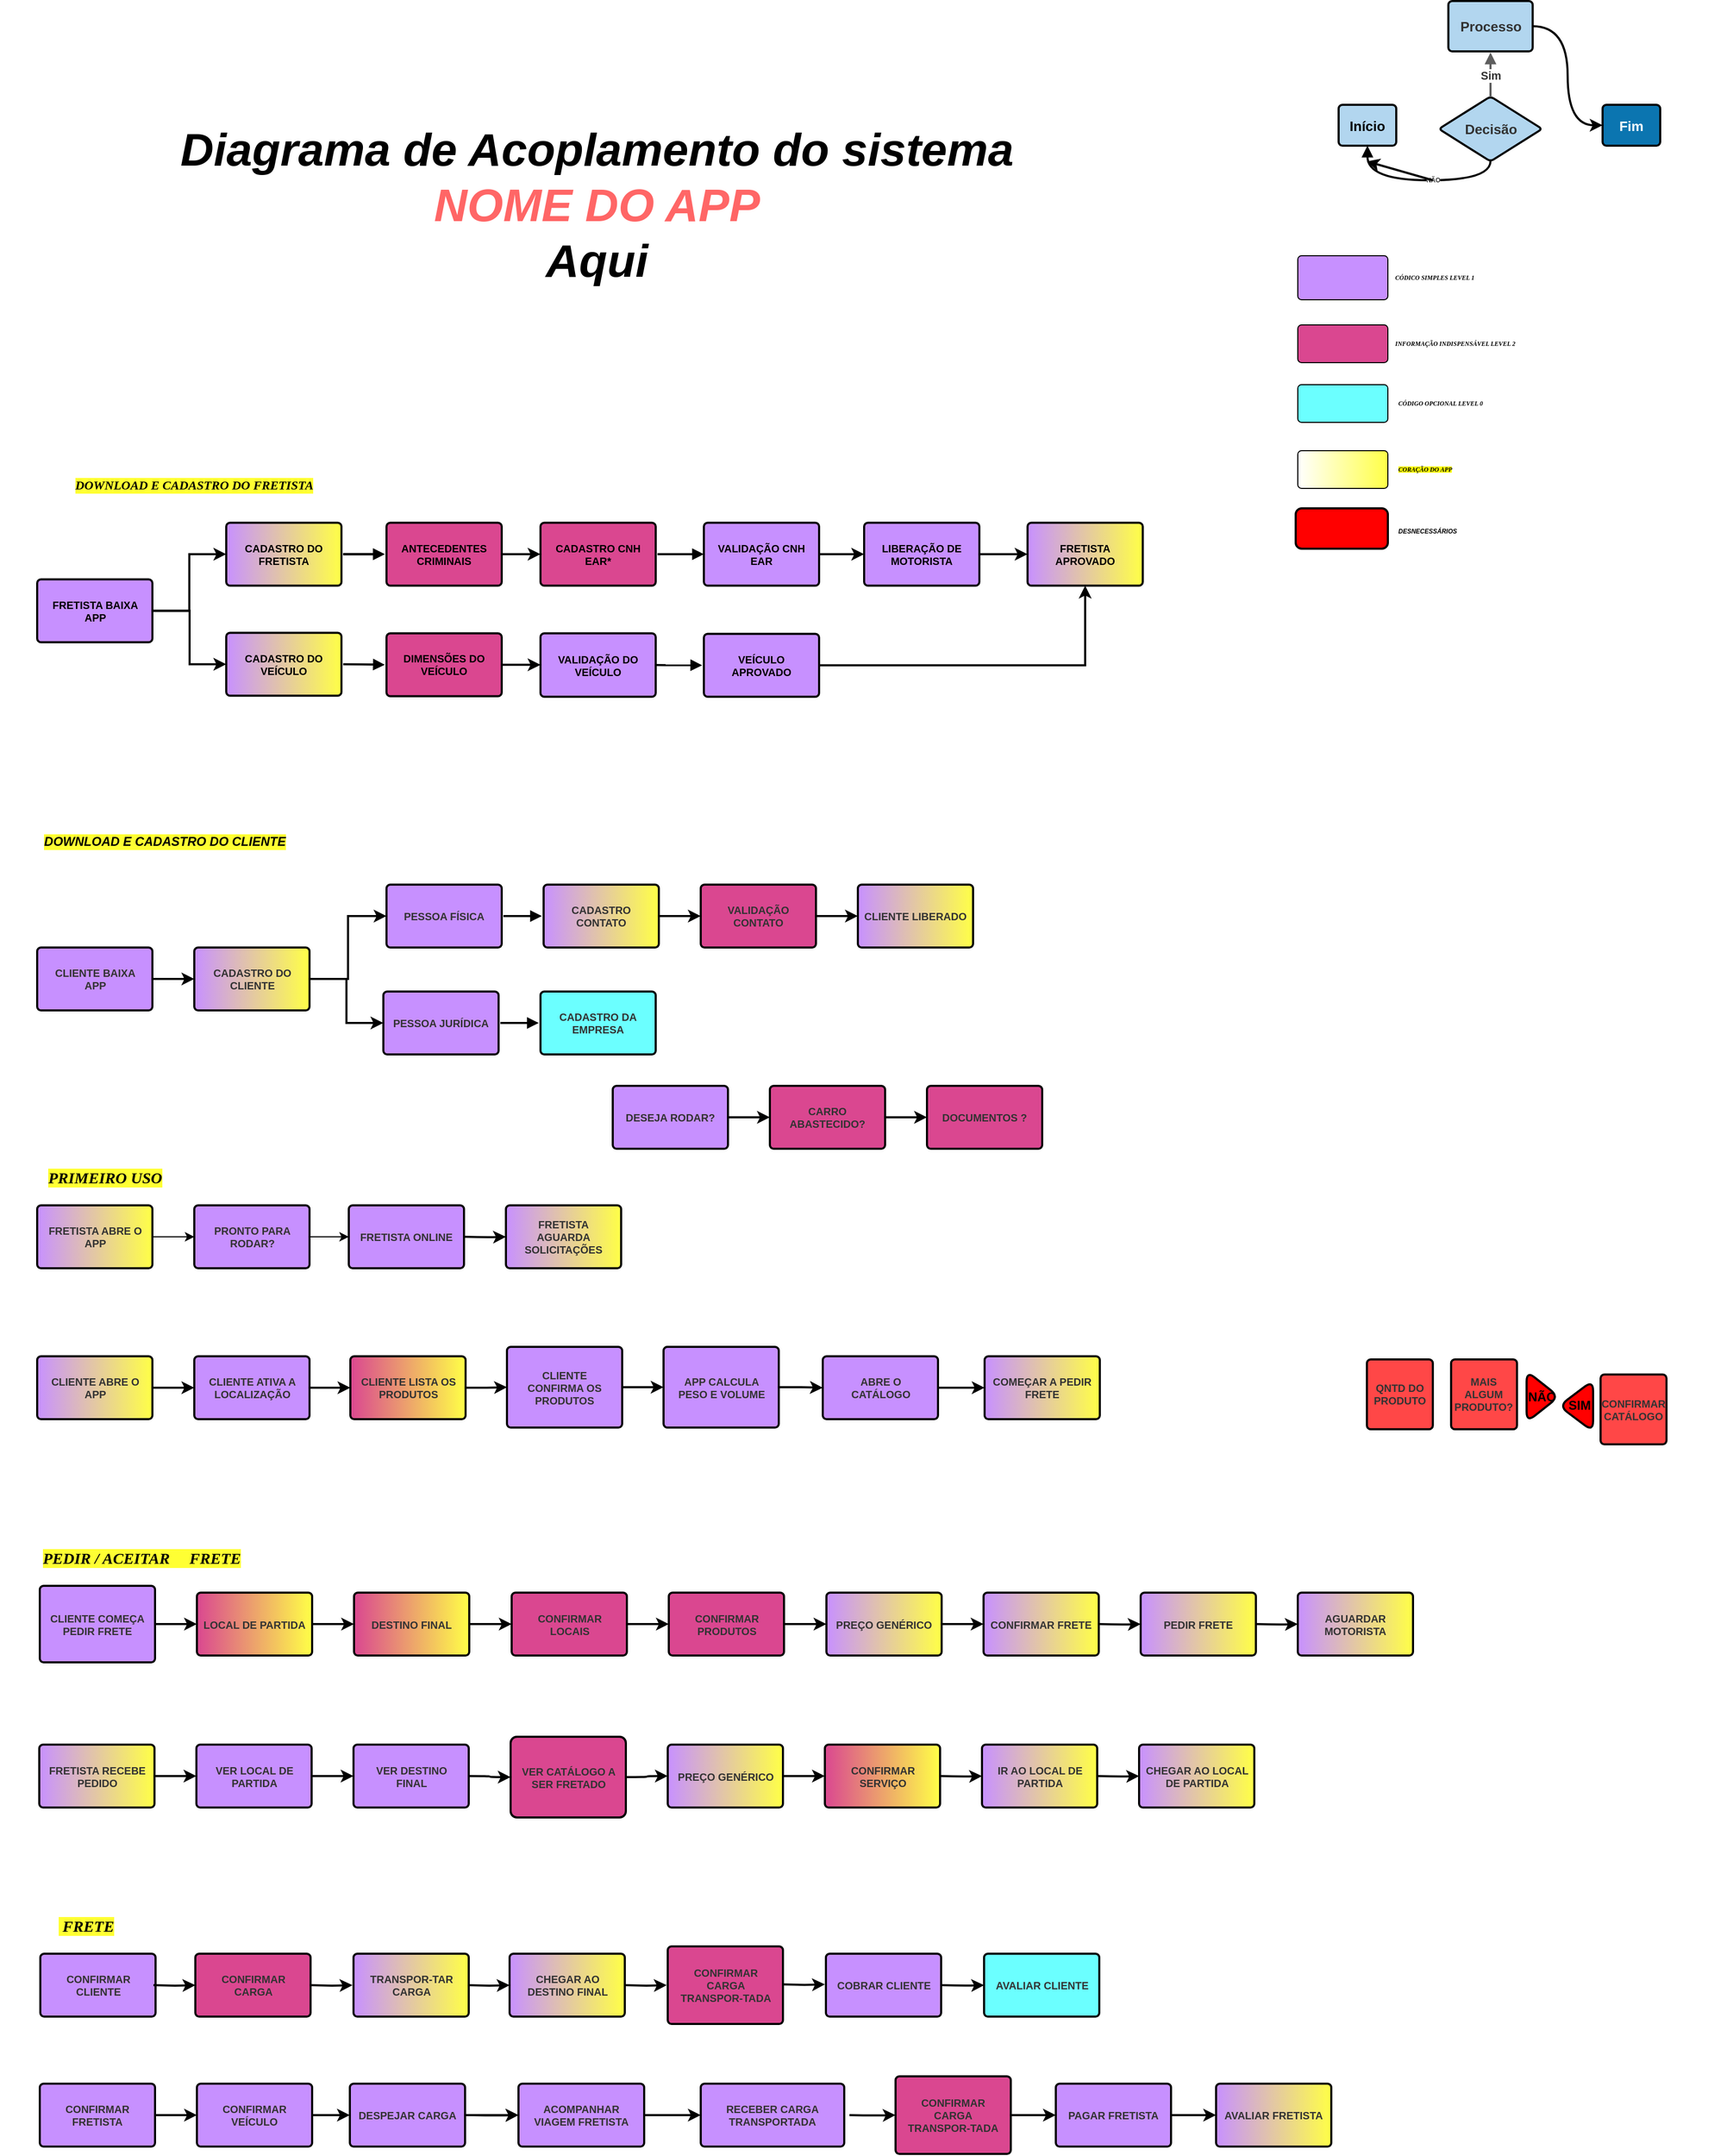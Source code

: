 <mxfile version="13.9.2" type="github">
  <diagram id="ZXrqioaMke-Y9P5PgKKp" name="Page-1">
    <mxGraphModel dx="1304" dy="1625" grid="1" gridSize="9" guides="1" tooltips="1" connect="1" arrows="1" fold="1" page="1" pageScale="1" pageWidth="850" pageHeight="1100" background="none" math="0" shadow="0">
      <root>
        <mxCell id="0" />
        <mxCell id="1" parent="0" />
        <UserObject label="Início" lucidchartObjectId="3y1JagYthgjQ" id="rHKmbyzbA7fJzTo6jydG-2">
          <mxCell style="html=1;whiteSpace=wrap;;whiteSpace=wrap;fontSize=13;spacing=7;strokeOpacity=100;fillOpacity=100;absoluteArcSize=1;arcSize=7.2;fillColor=#b2d6ef;strokeWidth=2;rounded=1;fontStyle=1;" parent="1" vertex="1" zOrder="1">
            <mxGeometry x="1314" y="-963" width="55" height="39" as="geometry" />
          </mxCell>
        </UserObject>
        <UserObject label="Fim" lucidchartObjectId="Pz1Jr6ghEXmA" id="rHKmbyzbA7fJzTo6jydG-3">
          <mxCell style="html=1;whiteSpace=wrap;;whiteSpace=wrap;fontSize=13;spacing=7;strokeOpacity=100;fillOpacity=100;absoluteArcSize=1;arcSize=7.2;strokeWidth=2;rounded=1;fontStyle=1;fillColor=#0B75B0;fontColor=#FFFFFF;" parent="1" vertex="1" zOrder="3">
            <mxGeometry x="1566" y="-963" width="55" height="39" as="geometry" />
          </mxCell>
        </UserObject>
        <UserObject label="Decisão" lucidchartObjectId="6a2Jw9Cx3FFG" id="rHKmbyzbA7fJzTo6jydG-4">
          <mxCell style="html=1;whiteSpace=wrap;rhombus;whiteSpace=wrap;fontSize=13;fontColor=#333333;spacing=3;strokeOpacity=100;fillOpacity=100;absoluteArcSize=1;arcSize=7.2;fillColor=#b2d6ef;strokeWidth=2;rounded=1;fontStyle=1" parent="1" vertex="1" zOrder="6">
            <mxGeometry x="1409.75" y="-971" width="98.5" height="62" as="geometry" />
          </mxCell>
        </UserObject>
        <mxCell id="q79SqbMXwKp4XREql4Sq-73" style="edgeStyle=orthogonalEdgeStyle;curved=1;rounded=0;orthogonalLoop=1;jettySize=auto;html=1;exitX=1;exitY=0.5;exitDx=0;exitDy=0;entryX=0;entryY=0.5;entryDx=0;entryDy=0;strokeWidth=2;fontFamily=Times New Roman;fontSize=6;" parent="1" source="rHKmbyzbA7fJzTo6jydG-5" target="rHKmbyzbA7fJzTo6jydG-3" edge="1">
          <mxGeometry relative="1" as="geometry" />
        </mxCell>
        <UserObject label="Processo" lucidchartObjectId="uc2J8VdgvthG" id="rHKmbyzbA7fJzTo6jydG-5">
          <mxCell style="html=1;whiteSpace=wrap;;whiteSpace=wrap;fontSize=13;fontColor=#333333;spacing=7;strokeOpacity=100;fillOpacity=100;absoluteArcSize=1;arcSize=7.2;fillColor=#b2d6ef;strokeWidth=2;rounded=1;fontStyle=1" parent="1" vertex="1" zOrder="7">
            <mxGeometry x="1418.75" y="-1062" width="80.5" height="48" as="geometry" />
          </mxCell>
        </UserObject>
        <UserObject label="" lucidchartObjectId="5e2JItHJWnhz" id="rHKmbyzbA7fJzTo6jydG-8">
          <mxCell style="html=1;jettySize=18;whiteSpace=wrap;fontSize=10;fontColor=#333333;fontStyle=1;strokeColor=#5E5E5E;arcSize=12;edgeStyle=orthogonalEdgeStyle;startArrow=none;;endArrow=block;endFill=1;;exitX=0.5;exitY=0.009;exitPerimeter=0;entryX=0.5;entryY=1.023;entryPerimeter=0;curved=1;strokeWidth=2;" parent="1" source="rHKmbyzbA7fJzTo6jydG-4" target="rHKmbyzbA7fJzTo6jydG-5" edge="1">
            <mxGeometry x="536.5" y="-1035" width="100" height="100" as="geometry">
              <Array as="points" />
            </mxGeometry>
          </mxCell>
        </UserObject>
        <mxCell id="rHKmbyzbA7fJzTo6jydG-9" value="Sim" style="text;html=1;resizable=0;labelBackgroundColor=#ffffff;align=center;verticalAlign=middle;fontStyle=1;fontColor=#333333;;fontSize=10.667;rounded=1;" parent="rHKmbyzbA7fJzTo6jydG-8" vertex="1">
          <mxGeometry relative="1" as="geometry" />
        </mxCell>
        <UserObject label="" lucidchartObjectId="8e2J8c8t25hN" id="rHKmbyzbA7fJzTo6jydG-10">
          <mxCell style="html=1;jettySize=18;whiteSpace=wrap;fontSize=10;fontColor=#333333;fontStyle=1;arcSize=12;edgeStyle=orthogonalEdgeStyle;startArrow=none;;endArrow=block;endFill=1;;exitX=0.5;exitY=0.991;exitPerimeter=0;curved=1;entryX=0.5;entryY=1;entryDx=0;entryDy=0;strokeWidth=2;" parent="1" source="rHKmbyzbA7fJzTo6jydG-4" target="rHKmbyzbA7fJzTo6jydG-2" edge="1">
            <mxGeometry x="536.5" y="-1035" width="100" height="100" as="geometry">
              <Array as="points">
                <mxPoint x="1459" y="-891" />
                <mxPoint x="1342" y="-891" />
              </Array>
              <mxPoint x="1323" y="-882" as="targetPoint" />
            </mxGeometry>
          </mxCell>
        </UserObject>
        <mxCell id="rHKmbyzbA7fJzTo6jydG-11" value="NÃO" style="text;html=1;resizable=0;labelBackgroundColor=#ffffff;align=center;verticalAlign=middle;fontStyle=1;fontColor=#333333;;fontSize=6;rounded=1;" parent="rHKmbyzbA7fJzTo6jydG-10" vertex="1">
          <mxGeometry x="-0.304" relative="1" as="geometry">
            <mxPoint x="-14.56" as="offset" />
          </mxGeometry>
        </mxCell>
        <mxCell id="q79SqbMXwKp4XREql4Sq-71" style="edgeStyle=orthogonalEdgeStyle;curved=1;rounded=0;orthogonalLoop=1;jettySize=auto;html=1;exitX=0;exitY=0;exitDx=0;exitDy=0;strokeWidth=2;fontFamily=Times New Roman;fontSize=8;" parent="rHKmbyzbA7fJzTo6jydG-10" source="rHKmbyzbA7fJzTo6jydG-11" edge="1">
          <mxGeometry relative="1" as="geometry">
            <mxPoint x="1341" y="-909" as="targetPoint" />
          </mxGeometry>
        </mxCell>
        <mxCell id="lydl9CK-ZkPdSqsnDGM0-2" value="&lt;font style=&quot;font-size: 44px&quot;&gt;&lt;span style=&quot;font-size: 44px&quot;&gt;Diagrama de Acoplamento do sistema &lt;br&gt;&lt;span style=&quot;font-size: 44px&quot;&gt;&lt;font color=&quot;#ff6666&quot; style=&quot;font-size: 44px&quot;&gt;NOME DO APP&lt;/font&gt;&lt;/span&gt; &lt;br&gt;Aqui&lt;/span&gt;&lt;/font&gt;" style="text;html=1;strokeColor=none;fillColor=none;align=center;verticalAlign=middle;whiteSpace=wrap;rounded=0;fontSize=44;fontStyle=3" parent="1" vertex="1">
          <mxGeometry x="195" y="-957" width="822" height="180" as="geometry" />
        </mxCell>
        <mxCell id="_9A46UjWHR56a_WUUn8J-1" value="" style="group" parent="1" vertex="1" connectable="0">
          <mxGeometry x="74" y="765" width="1233" height="227" as="geometry" />
        </mxCell>
        <UserObject label="CONFIRMAR CLIENTE" lucidchartObjectId="5~wK7thumvDX" id="q79SqbMXwKp4XREql4Sq-17">
          <mxCell style="html=1;whiteSpace=wrap;;whiteSpace=wrap;fontSize=10;fontColor=#333333;fontStyle=1;spacing=7;strokeOpacity=100;fillOpacity=72;absoluteArcSize=1;arcSize=7.2;fillColor=#B266FF;strokeWidth=2;align=center;rounded=1;" parent="_9A46UjWHR56a_WUUn8J-1" vertex="1" zOrder="64">
            <mxGeometry x="0.5" y="36" width="110" height="60" as="geometry" />
          </mxCell>
        </UserObject>
        <mxCell id="q79SqbMXwKp4XREql4Sq-18" style="edgeStyle=orthogonalEdgeStyle;orthogonalLoop=1;jettySize=auto;html=1;exitX=1;exitY=0.5;exitDx=0;exitDy=0;entryX=0;entryY=0.5;entryDx=0;entryDy=0;strokeWidth=2;fontSize=3;fillColor=#B266FF;curved=1;" parent="_9A46UjWHR56a_WUUn8J-1" edge="1">
          <mxGeometry relative="1" as="geometry">
            <mxPoint x="108.5" y="66.0" as="sourcePoint" />
            <mxPoint x="148.5" y="66.0" as="targetPoint" />
          </mxGeometry>
        </mxCell>
        <UserObject label="CONFIRMAR CARGA" lucidchartObjectId="5~wK7thumvDX" id="q79SqbMXwKp4XREql4Sq-19">
          <mxCell style="html=1;whiteSpace=wrap;;whiteSpace=wrap;fontSize=10;fontColor=#333333;fontStyle=1;spacing=7;strokeOpacity=100;fillOpacity=72;absoluteArcSize=1;arcSize=7.2;strokeWidth=2;align=center;rounded=1;fillColor=#CC0066;" parent="_9A46UjWHR56a_WUUn8J-1" vertex="1" zOrder="64">
            <mxGeometry x="148.5" y="36" width="110" height="60" as="geometry" />
          </mxCell>
        </UserObject>
        <mxCell id="q79SqbMXwKp4XREql4Sq-20" style="edgeStyle=orthogonalEdgeStyle;orthogonalLoop=1;jettySize=auto;html=1;exitX=1;exitY=0.5;exitDx=0;exitDy=0;entryX=0;entryY=0.5;entryDx=0;entryDy=0;strokeWidth=2;fontSize=3;fillColor=#B266FF;curved=1;" parent="_9A46UjWHR56a_WUUn8J-1" edge="1">
          <mxGeometry relative="1" as="geometry">
            <mxPoint x="258.5" y="66.0" as="sourcePoint" />
            <mxPoint x="298.5" y="66.0" as="targetPoint" />
          </mxGeometry>
        </mxCell>
        <UserObject label="TRANSPOR-TAR CARGA" lucidchartObjectId="5~wK7thumvDX" id="q79SqbMXwKp4XREql4Sq-21">
          <mxCell style="html=1;whiteSpace=wrap;;whiteSpace=wrap;fontSize=10;fontColor=#333333;fontStyle=1;spacing=7;strokeOpacity=100;fillOpacity=72;absoluteArcSize=1;arcSize=7.2;fillColor=#B266FF;strokeWidth=2;align=center;rounded=1;gradientDirection=east;gradientColor=#FFFF00;" parent="_9A46UjWHR56a_WUUn8J-1" vertex="1" zOrder="64">
            <mxGeometry x="299.5" y="36" width="110" height="60" as="geometry" />
          </mxCell>
        </UserObject>
        <mxCell id="q79SqbMXwKp4XREql4Sq-22" style="edgeStyle=orthogonalEdgeStyle;orthogonalLoop=1;jettySize=auto;html=1;exitX=1;exitY=0.5;exitDx=0;exitDy=0;entryX=0;entryY=0.5;entryDx=0;entryDy=0;strokeWidth=2;fontSize=3;fillColor=#B266FF;curved=1;" parent="_9A46UjWHR56a_WUUn8J-1" edge="1">
          <mxGeometry relative="1" as="geometry">
            <mxPoint x="408.5" y="66.0" as="sourcePoint" />
            <mxPoint x="448.5" y="66.0" as="targetPoint" />
          </mxGeometry>
        </mxCell>
        <UserObject label="CHEGAR AO DESTINO FINAL" lucidchartObjectId="5~wK7thumvDX" id="q79SqbMXwKp4XREql4Sq-23">
          <mxCell style="html=1;whiteSpace=wrap;;whiteSpace=wrap;fontSize=10;fontColor=#333333;fontStyle=1;spacing=7;strokeOpacity=100;fillOpacity=72;absoluteArcSize=1;arcSize=7.2;fillColor=#B266FF;strokeWidth=2;align=center;rounded=1;gradientDirection=east;gradientColor=#FFFF00;" parent="_9A46UjWHR56a_WUUn8J-1" vertex="1" zOrder="64">
            <mxGeometry x="448.5" y="36" width="110" height="60" as="geometry" />
          </mxCell>
        </UserObject>
        <mxCell id="q79SqbMXwKp4XREql4Sq-24" style="edgeStyle=orthogonalEdgeStyle;orthogonalLoop=1;jettySize=auto;html=1;exitX=1;exitY=0.5;exitDx=0;exitDy=0;entryX=0;entryY=0.5;entryDx=0;entryDy=0;strokeWidth=2;fontSize=3;fillColor=#B266FF;curved=1;" parent="_9A46UjWHR56a_WUUn8J-1" edge="1">
          <mxGeometry relative="1" as="geometry">
            <mxPoint x="558.5" y="66.0" as="sourcePoint" />
            <mxPoint x="598.5" y="66.0" as="targetPoint" />
          </mxGeometry>
        </mxCell>
        <UserObject label="CONFIRMAR CARGA TRANSPOR-TADA" lucidchartObjectId="5~wK7thumvDX" id="q79SqbMXwKp4XREql4Sq-25">
          <mxCell style="html=1;whiteSpace=wrap;;whiteSpace=wrap;fontSize=10;fontColor=#333333;fontStyle=1;spacing=7;strokeOpacity=100;fillOpacity=72;absoluteArcSize=1;arcSize=7.2;strokeWidth=2;align=center;rounded=1;fillColor=#CC0066;" parent="_9A46UjWHR56a_WUUn8J-1" vertex="1" zOrder="64">
            <mxGeometry x="599.5" y="29" width="110" height="74" as="geometry" />
          </mxCell>
        </UserObject>
        <mxCell id="LC3gS2kCTgs_xtCmDAWY-1" value="&lt;span&gt;&lt;font style=&quot;font-size: 15px&quot;&gt;&amp;nbsp;FRETE&lt;br&gt;&lt;/font&gt;&lt;/span&gt;" style="text;html=1;align=center;verticalAlign=middle;resizable=0;points=[];autosize=1;fontFamily=Times New Roman;fontStyle=3;labelBackgroundColor=#FFFF33;strokeWidth=2;" parent="_9A46UjWHR56a_WUUn8J-1" vertex="1">
          <mxGeometry x="7.5" width="72" height="18" as="geometry" />
        </mxCell>
        <mxCell id="LC3gS2kCTgs_xtCmDAWY-2" style="edgeStyle=orthogonalEdgeStyle;orthogonalLoop=1;jettySize=auto;html=1;exitX=1;exitY=0.5;exitDx=0;exitDy=0;entryX=0;entryY=0.5;entryDx=0;entryDy=0;strokeWidth=2;fontSize=3;fillColor=#B266FF;curved=1;" parent="_9A46UjWHR56a_WUUn8J-1" edge="1">
          <mxGeometry relative="1" as="geometry">
            <mxPoint x="709.5" y="65.29" as="sourcePoint" />
            <mxPoint x="749.5" y="65.29" as="targetPoint" />
          </mxGeometry>
        </mxCell>
        <UserObject label="COBRAR CLIENTE" lucidchartObjectId="5~wK7thumvDX" id="LC3gS2kCTgs_xtCmDAWY-3">
          <mxCell style="html=1;whiteSpace=wrap;;whiteSpace=wrap;fontSize=10;fontColor=#333333;fontStyle=1;spacing=7;strokeOpacity=100;fillOpacity=72;absoluteArcSize=1;arcSize=7.2;fillColor=#B266FF;strokeWidth=2;align=center;rounded=1;" parent="_9A46UjWHR56a_WUUn8J-1" vertex="1" zOrder="64">
            <mxGeometry x="750.5" y="36" width="110" height="60" as="geometry" />
          </mxCell>
        </UserObject>
        <UserObject label="CONFIRMAR VEÍCULO" lucidchartObjectId="d~wKO_Ew.pH2" id="LC3gS2kCTgs_xtCmDAWY-5">
          <mxCell style="html=1;whiteSpace=wrap;;whiteSpace=wrap;fontSize=10;fontColor=#333333;fontStyle=1;spacing=7;strokeOpacity=100;fillOpacity=72;absoluteArcSize=1;arcSize=7.2;fillColor=#B266FF;strokeWidth=2;rounded=1;" parent="_9A46UjWHR56a_WUUn8J-1" vertex="1" zOrder="61">
            <mxGeometry x="150" y="160" width="110" height="60" as="geometry" />
          </mxCell>
        </UserObject>
        <UserObject label="DESPEJAR CARGA" lucidchartObjectId="5~wK7thumvDX" id="LC3gS2kCTgs_xtCmDAWY-6">
          <mxCell style="html=1;whiteSpace=wrap;;whiteSpace=wrap;fontSize=10;fontColor=#333333;fontStyle=1;spacing=7;strokeOpacity=100;fillOpacity=72;absoluteArcSize=1;arcSize=7.2;fillColor=#B266FF;strokeWidth=2;rounded=1;" parent="_9A46UjWHR56a_WUUn8J-1" vertex="1" zOrder="64">
            <mxGeometry x="296" y="160" width="110" height="60" as="geometry" />
          </mxCell>
        </UserObject>
        <mxCell id="LC3gS2kCTgs_xtCmDAWY-4" style="edgeStyle=orthogonalEdgeStyle;orthogonalLoop=1;jettySize=auto;html=1;exitX=1;exitY=0.5;exitDx=0;exitDy=0;entryX=0;entryY=0.5;entryDx=0;entryDy=0;strokeWidth=2;fontSize=3;fillColor=#B266FF;curved=1;" parent="_9A46UjWHR56a_WUUn8J-1" source="LC3gS2kCTgs_xtCmDAWY-5" target="LC3gS2kCTgs_xtCmDAWY-6" edge="1">
          <mxGeometry relative="1" as="geometry" />
        </mxCell>
        <mxCell id="LC3gS2kCTgs_xtCmDAWY-7" style="edgeStyle=orthogonalEdgeStyle;orthogonalLoop=1;jettySize=auto;html=1;exitX=1;exitY=0.5;exitDx=0;exitDy=0;entryX=0;entryY=0.5;entryDx=0;entryDy=0;curved=1;strokeWidth=2;" parent="_9A46UjWHR56a_WUUn8J-1" source="LC3gS2kCTgs_xtCmDAWY-8" target="LC3gS2kCTgs_xtCmDAWY-5" edge="1">
          <mxGeometry relative="1" as="geometry" />
        </mxCell>
        <UserObject label="CONFIRMAR FRETISTA" lucidchartObjectId="5~wK7thumvDX" id="LC3gS2kCTgs_xtCmDAWY-8">
          <mxCell style="html=1;whiteSpace=wrap;;whiteSpace=wrap;fontSize=10;fontColor=#333333;fontStyle=1;spacing=7;strokeOpacity=100;fillOpacity=72;absoluteArcSize=1;arcSize=7.2;fillColor=#B266FF;strokeWidth=2;rounded=1;gradientDirection=east;" parent="_9A46UjWHR56a_WUUn8J-1" vertex="1" zOrder="64">
            <mxGeometry y="160" width="110" height="60" as="geometry" />
          </mxCell>
        </UserObject>
        <UserObject label="ACOMPANHAR VIAGEM FRETISTA" lucidchartObjectId="d~wKO_Ew.pH2" id="LC3gS2kCTgs_xtCmDAWY-10">
          <mxCell style="html=1;whiteSpace=wrap;;whiteSpace=wrap;fontSize=10;fontColor=#333333;fontStyle=1;spacing=7;strokeOpacity=100;fillOpacity=72;absoluteArcSize=1;arcSize=7.2;fillColor=#B266FF;strokeWidth=2;rounded=1;" parent="_9A46UjWHR56a_WUUn8J-1" vertex="1" zOrder="61">
            <mxGeometry x="457" y="160" width="120" height="60" as="geometry" />
          </mxCell>
        </UserObject>
        <mxCell id="EiOqhJgpfhrRnLZbss4f-4" value="" style="edgeStyle=orthogonalEdgeStyle;rounded=0;orthogonalLoop=1;jettySize=auto;html=1;strokeColor=#000000;strokeWidth=2;" parent="_9A46UjWHR56a_WUUn8J-1" source="LC3gS2kCTgs_xtCmDAWY-6" target="LC3gS2kCTgs_xtCmDAWY-10" edge="1">
          <mxGeometry relative="1" as="geometry" />
        </mxCell>
        <UserObject label="RECEBER CARGA TRANSPORTADA" lucidchartObjectId="5~wK7thumvDX" id="LC3gS2kCTgs_xtCmDAWY-11">
          <mxCell style="html=1;whiteSpace=wrap;;whiteSpace=wrap;fontSize=10;fontColor=#333333;fontStyle=1;spacing=7;strokeOpacity=100;fillOpacity=72;absoluteArcSize=1;arcSize=7.2;fillColor=#B266FF;strokeWidth=2;rounded=1;" parent="_9A46UjWHR56a_WUUn8J-1" vertex="1" zOrder="64">
            <mxGeometry x="631" y="160" width="137" height="60" as="geometry" />
          </mxCell>
        </UserObject>
        <mxCell id="LC3gS2kCTgs_xtCmDAWY-9" style="edgeStyle=orthogonalEdgeStyle;orthogonalLoop=1;jettySize=auto;html=1;exitX=1;exitY=0.5;exitDx=0;exitDy=0;entryX=0;entryY=0.5;entryDx=0;entryDy=0;strokeWidth=2;fontSize=3;fillColor=#B266FF;curved=1;" parent="_9A46UjWHR56a_WUUn8J-1" source="LC3gS2kCTgs_xtCmDAWY-10" target="LC3gS2kCTgs_xtCmDAWY-11" edge="1">
          <mxGeometry relative="1" as="geometry" />
        </mxCell>
        <mxCell id="LC3gS2kCTgs_xtCmDAWY-12" style="edgeStyle=orthogonalEdgeStyle;orthogonalLoop=1;jettySize=auto;html=1;entryX=0;entryY=0.5;entryDx=0;entryDy=0;curved=1;strokeWidth=2;" parent="_9A46UjWHR56a_WUUn8J-1" target="LC3gS2kCTgs_xtCmDAWY-10" edge="1">
          <mxGeometry relative="1" as="geometry">
            <mxPoint x="412" y="190" as="sourcePoint" />
          </mxGeometry>
        </mxCell>
        <UserObject label="PAGAR FRETISTA" lucidchartObjectId="5~wK7thumvDX" id="LC3gS2kCTgs_xtCmDAWY-14">
          <mxCell style="html=1;whiteSpace=wrap;;whiteSpace=wrap;fontSize=10;fontColor=#333333;fontStyle=1;spacing=7;strokeOpacity=100;fillOpacity=72;absoluteArcSize=1;arcSize=7.2;fillColor=#B266FF;strokeWidth=2;rounded=1;" parent="_9A46UjWHR56a_WUUn8J-1" vertex="1" zOrder="64">
            <mxGeometry x="970" y="160" width="110" height="60" as="geometry" />
          </mxCell>
        </UserObject>
        <mxCell id="LC3gS2kCTgs_xtCmDAWY-15" style="edgeStyle=orthogonalEdgeStyle;orthogonalLoop=1;jettySize=auto;html=1;exitX=1;exitY=0.5;exitDx=0;exitDy=0;entryX=0;entryY=0.5;entryDx=0;entryDy=0;strokeWidth=2;fontSize=3;fillColor=#B266FF;curved=1;" parent="_9A46UjWHR56a_WUUn8J-1" source="LC3gS2kCTgs_xtCmDAWY-14" target="LC3gS2kCTgs_xtCmDAWY-16" edge="1">
          <mxGeometry relative="1" as="geometry">
            <mxPoint x="1107.5" y="190" as="sourcePoint" />
          </mxGeometry>
        </mxCell>
        <UserObject label="AVALIAR FRETISTA" lucidchartObjectId="5~wK7thumvDX" id="LC3gS2kCTgs_xtCmDAWY-16">
          <mxCell style="html=1;whiteSpace=wrap;;whiteSpace=wrap;fontSize=10;fontColor=#333333;fontStyle=1;spacing=7;strokeOpacity=100;fillOpacity=72;absoluteArcSize=1;arcSize=7.2;fillColor=#B266FF;strokeWidth=2;rounded=1;gradientDirection=east;gradientColor=#FFFF00;" parent="_9A46UjWHR56a_WUUn8J-1" vertex="1" zOrder="64">
            <mxGeometry x="1123" y="160" width="110" height="60" as="geometry" />
          </mxCell>
        </UserObject>
        <mxCell id="LC3gS2kCTgs_xtCmDAWY-17" style="edgeStyle=orthogonalEdgeStyle;orthogonalLoop=1;jettySize=auto;html=1;exitX=1;exitY=0.5;exitDx=0;exitDy=0;entryX=0;entryY=0.5;entryDx=0;entryDy=0;strokeWidth=2;fontSize=3;fillColor=#B266FF;curved=1;" parent="_9A46UjWHR56a_WUUn8J-1" target="LC3gS2kCTgs_xtCmDAWY-18" edge="1">
          <mxGeometry relative="1" as="geometry">
            <mxPoint x="860.5" y="66" as="sourcePoint" />
          </mxGeometry>
        </mxCell>
        <UserObject label="AVALIAR CLIENTE" lucidchartObjectId="5~wK7thumvDX" id="LC3gS2kCTgs_xtCmDAWY-18">
          <mxCell style="html=1;whiteSpace=wrap;;whiteSpace=wrap;fontSize=10;fontColor=#333333;fontStyle=1;spacing=7;strokeOpacity=100;fillOpacity=72;absoluteArcSize=1;arcSize=7.2;strokeWidth=2;rounded=1;fillColor=#33FFFF;" parent="_9A46UjWHR56a_WUUn8J-1" vertex="1" zOrder="64">
            <mxGeometry x="901.5" y="36" width="110" height="60" as="geometry" />
          </mxCell>
        </UserObject>
        <UserObject label="CONFIRMAR CARGA TRANSPOR-TADA" lucidchartObjectId="5~wK7thumvDX" id="LC3gS2kCTgs_xtCmDAWY-19">
          <mxCell style="html=1;whiteSpace=wrap;;whiteSpace=wrap;fontSize=10;fontColor=#333333;fontStyle=1;spacing=7;strokeOpacity=100;fillOpacity=72;absoluteArcSize=1;arcSize=7.2;strokeWidth=2;align=center;rounded=1;fillColor=#CC0066;" parent="_9A46UjWHR56a_WUUn8J-1" vertex="1" zOrder="64">
            <mxGeometry x="817" y="153" width="110" height="74" as="geometry" />
          </mxCell>
        </UserObject>
        <mxCell id="LC3gS2kCTgs_xtCmDAWY-13" style="edgeStyle=orthogonalEdgeStyle;orthogonalLoop=1;jettySize=auto;html=1;exitX=1;exitY=0.5;exitDx=0;exitDy=0;entryX=0;entryY=0.5;entryDx=0;entryDy=0;strokeWidth=2;fontSize=3;fillColor=#B266FF;curved=1;" parent="_9A46UjWHR56a_WUUn8J-1" source="LC3gS2kCTgs_xtCmDAWY-19" target="LC3gS2kCTgs_xtCmDAWY-14" edge="1">
          <mxGeometry relative="1" as="geometry">
            <mxPoint x="773" y="190" as="sourcePoint" />
          </mxGeometry>
        </mxCell>
        <mxCell id="LC3gS2kCTgs_xtCmDAWY-20" style="edgeStyle=orthogonalEdgeStyle;orthogonalLoop=1;jettySize=auto;html=1;exitX=1;exitY=0.5;exitDx=0;exitDy=0;entryX=0;entryY=0.5;entryDx=0;entryDy=0;strokeWidth=2;fontSize=3;fillColor=#B266FF;curved=1;" parent="_9A46UjWHR56a_WUUn8J-1" target="LC3gS2kCTgs_xtCmDAWY-19" edge="1">
          <mxGeometry relative="1" as="geometry">
            <mxPoint x="773" y="190" as="sourcePoint" />
            <mxPoint x="997.5" y="190" as="targetPoint" />
          </mxGeometry>
        </mxCell>
        <mxCell id="_9A46UjWHR56a_WUUn8J-2" value="" style="group" parent="1" vertex="1" connectable="0">
          <mxGeometry x="73.5" y="414" width="1311.5" height="257" as="geometry" />
        </mxCell>
        <UserObject label="LOCAL DE PARTIDA" lucidchartObjectId="d~wKO_Ew.pH2" id="2FagUGivekg9gJh4EhXs-68">
          <mxCell style="html=1;whiteSpace=wrap;;whiteSpace=wrap;fontSize=10;fontColor=#333333;fontStyle=1;spacing=7;strokeOpacity=100;fillOpacity=72;absoluteArcSize=1;arcSize=7.2;strokeWidth=2;rounded=1;fillColor=#CC0066;gradientDirection=east;gradientColor=#FFFF00;" parent="_9A46UjWHR56a_WUUn8J-2" vertex="1" zOrder="61">
            <mxGeometry x="150.5" y="42.5" width="110" height="60" as="geometry" />
          </mxCell>
        </UserObject>
        <UserObject label="DESTINO FINAL" lucidchartObjectId="5~wK7thumvDX" id="2FagUGivekg9gJh4EhXs-70">
          <mxCell style="html=1;whiteSpace=wrap;;whiteSpace=wrap;fontSize=10;fontColor=#333333;fontStyle=1;spacing=7;strokeOpacity=100;fillOpacity=72;absoluteArcSize=1;arcSize=7.2;strokeWidth=2;rounded=1;fillColor=#CC0066;gradientDirection=east;gradientColor=#FFFF00;" parent="_9A46UjWHR56a_WUUn8J-2" vertex="1" zOrder="64">
            <mxGeometry x="300.5" y="42.5" width="110" height="60" as="geometry" />
          </mxCell>
        </UserObject>
        <mxCell id="2FagUGivekg9gJh4EhXs-67" style="edgeStyle=orthogonalEdgeStyle;orthogonalLoop=1;jettySize=auto;html=1;exitX=1;exitY=0.5;exitDx=0;exitDy=0;entryX=0;entryY=0.5;entryDx=0;entryDy=0;strokeWidth=2;fontSize=3;fillColor=#B266FF;curved=1;" parent="_9A46UjWHR56a_WUUn8J-2" source="2FagUGivekg9gJh4EhXs-68" target="2FagUGivekg9gJh4EhXs-70" edge="1">
          <mxGeometry relative="1" as="geometry" />
        </mxCell>
        <UserObject label="PREÇO GENÉRICO" lucidchartObjectId="d~wKO_Ew.pH2" id="2FagUGivekg9gJh4EhXs-72">
          <mxCell style="html=1;whiteSpace=wrap;;whiteSpace=wrap;fontSize=10;fontColor=#333333;fontStyle=1;spacing=7;strokeOpacity=100;fillOpacity=72;absoluteArcSize=1;arcSize=7.2;fillColor=#B266FF;strokeWidth=2;rounded=1;gradientDirection=east;gradientColor=#FFFF00;" parent="_9A46UjWHR56a_WUUn8J-2" vertex="1" zOrder="61">
            <mxGeometry x="751.5" y="42.5" width="110" height="60" as="geometry" />
          </mxCell>
        </UserObject>
        <UserObject label="CONFIRMAR FRETE" lucidchartObjectId="5~wK7thumvDX" id="2FagUGivekg9gJh4EhXs-73">
          <mxCell style="html=1;whiteSpace=wrap;;whiteSpace=wrap;fontSize=10;fontColor=#333333;fontStyle=1;spacing=7;strokeOpacity=100;fillOpacity=72;absoluteArcSize=1;arcSize=7.2;fillColor=#B266FF;strokeWidth=2;align=center;rounded=1;gradientDirection=east;gradientColor=#FFFF00;" parent="_9A46UjWHR56a_WUUn8J-2" vertex="1" zOrder="64">
            <mxGeometry x="901.5" y="42.5" width="110" height="60" as="geometry" />
          </mxCell>
        </UserObject>
        <mxCell id="2FagUGivekg9gJh4EhXs-71" style="edgeStyle=orthogonalEdgeStyle;orthogonalLoop=1;jettySize=auto;html=1;exitX=1;exitY=0.5;exitDx=0;exitDy=0;entryX=0;entryY=0.5;entryDx=0;entryDy=0;strokeWidth=2;fontSize=3;fillColor=#B266FF;curved=1;" parent="_9A46UjWHR56a_WUUn8J-2" source="2FagUGivekg9gJh4EhXs-72" target="2FagUGivekg9gJh4EhXs-73" edge="1">
          <mxGeometry relative="1" as="geometry" />
        </mxCell>
        <mxCell id="2FagUGivekg9gJh4EhXs-74" style="edgeStyle=orthogonalEdgeStyle;orthogonalLoop=1;jettySize=auto;html=1;exitX=1;exitY=0.5;exitDx=0;exitDy=0;entryX=0;entryY=0.5;entryDx=0;entryDy=0;strokeWidth=2;fontSize=3;fillColor=#B266FF;curved=1;" parent="_9A46UjWHR56a_WUUn8J-2" target="2FagUGivekg9gJh4EhXs-75" edge="1">
          <mxGeometry relative="1" as="geometry">
            <mxPoint x="1011.5" y="72.5" as="sourcePoint" />
          </mxGeometry>
        </mxCell>
        <UserObject label="PEDIR FRETE" lucidchartObjectId="5~wK7thumvDX" id="2FagUGivekg9gJh4EhXs-75">
          <mxCell style="html=1;whiteSpace=wrap;;whiteSpace=wrap;fontSize=10;fontColor=#333333;fontStyle=1;spacing=7;strokeOpacity=100;fillOpacity=72;absoluteArcSize=1;arcSize=7.2;fillColor=#B266FF;strokeWidth=2;align=center;rounded=1;gradientDirection=east;gradientColor=#FFFF00;" parent="_9A46UjWHR56a_WUUn8J-2" vertex="1" zOrder="64">
            <mxGeometry x="1051.5" y="42.5" width="110" height="60" as="geometry" />
          </mxCell>
        </UserObject>
        <mxCell id="2FagUGivekg9gJh4EhXs-76" style="edgeStyle=orthogonalEdgeStyle;orthogonalLoop=1;jettySize=auto;html=1;exitX=1;exitY=0.5;exitDx=0;exitDy=0;entryX=0;entryY=0.5;entryDx=0;entryDy=0;strokeWidth=2;fontSize=3;fillColor=#B266FF;curved=1;" parent="_9A46UjWHR56a_WUUn8J-2" target="2FagUGivekg9gJh4EhXs-77" edge="1">
          <mxGeometry relative="1" as="geometry">
            <mxPoint x="1161.5" y="72.5" as="sourcePoint" />
          </mxGeometry>
        </mxCell>
        <UserObject label="AGUARDAR MOTORISTA" lucidchartObjectId="5~wK7thumvDX" id="2FagUGivekg9gJh4EhXs-77">
          <mxCell style="html=1;whiteSpace=wrap;;whiteSpace=wrap;fontSize=10;fontColor=#333333;fontStyle=1;spacing=7;strokeOpacity=100;fillOpacity=72;absoluteArcSize=1;arcSize=7.2;fillColor=#B266FF;strokeWidth=2;align=center;rounded=1;gradientDirection=east;gradientColor=#FFFF00;" parent="_9A46UjWHR56a_WUUn8J-2" vertex="1" zOrder="64">
            <mxGeometry x="1201.5" y="42.5" width="110" height="60" as="geometry" />
          </mxCell>
        </UserObject>
        <mxCell id="q79SqbMXwKp4XREql4Sq-4" style="edgeStyle=orthogonalEdgeStyle;orthogonalLoop=1;jettySize=auto;html=1;exitX=1;exitY=0.5;exitDx=0;exitDy=0;entryX=0;entryY=0.5;entryDx=0;entryDy=0;curved=1;strokeWidth=2;" parent="_9A46UjWHR56a_WUUn8J-2" source="q79SqbMXwKp4XREql4Sq-3" target="2FagUGivekg9gJh4EhXs-68" edge="1">
          <mxGeometry relative="1" as="geometry" />
        </mxCell>
        <UserObject label="CLIENTE COMEÇA PEDIR FRETE" lucidchartObjectId="d~wKO_Ew.pH2" id="q79SqbMXwKp4XREql4Sq-3">
          <mxCell style="html=1;whiteSpace=wrap;;whiteSpace=wrap;fontSize=10;fontColor=#333333;fontStyle=1;spacing=7;strokeOpacity=100;fillOpacity=72;absoluteArcSize=1;arcSize=7.2;fillColor=#B266FF;strokeWidth=2;rounded=1;" parent="_9A46UjWHR56a_WUUn8J-2" vertex="1" zOrder="61">
            <mxGeometry x="0.5" y="36" width="110" height="73" as="geometry" />
          </mxCell>
        </UserObject>
        <UserObject label="VER LOCAL DE PARTIDA" lucidchartObjectId="d~wKO_Ew.pH2" id="q79SqbMXwKp4XREql4Sq-6">
          <mxCell style="html=1;whiteSpace=wrap;;whiteSpace=wrap;fontSize=10;fontColor=#333333;fontStyle=1;spacing=7;strokeOpacity=100;fillOpacity=72;absoluteArcSize=1;arcSize=7.2;fillColor=#B266FF;strokeWidth=2;rounded=1;" parent="_9A46UjWHR56a_WUUn8J-2" vertex="1" zOrder="61">
            <mxGeometry x="150" y="187.5" width="110" height="60" as="geometry" />
          </mxCell>
        </UserObject>
        <UserObject label="VER DESTINO FINAL" lucidchartObjectId="5~wK7thumvDX" id="q79SqbMXwKp4XREql4Sq-8">
          <mxCell style="html=1;whiteSpace=wrap;;whiteSpace=wrap;fontSize=10;fontColor=#333333;fontStyle=1;spacing=7;strokeOpacity=100;fillOpacity=72;absoluteArcSize=1;arcSize=7.2;fillColor=#B266FF;strokeWidth=2;rounded=1;" parent="_9A46UjWHR56a_WUUn8J-2" vertex="1" zOrder="64">
            <mxGeometry x="300" y="187.5" width="110" height="60" as="geometry" />
          </mxCell>
        </UserObject>
        <mxCell id="q79SqbMXwKp4XREql4Sq-5" style="edgeStyle=orthogonalEdgeStyle;orthogonalLoop=1;jettySize=auto;html=1;exitX=1;exitY=0.5;exitDx=0;exitDy=0;entryX=0;entryY=0.5;entryDx=0;entryDy=0;strokeWidth=2;fontSize=3;fillColor=#B266FF;curved=1;" parent="_9A46UjWHR56a_WUUn8J-2" source="q79SqbMXwKp4XREql4Sq-6" target="q79SqbMXwKp4XREql4Sq-8" edge="1">
          <mxGeometry relative="1" as="geometry" />
        </mxCell>
        <UserObject label="PREÇO GENÉRICO" lucidchartObjectId="d~wKO_Ew.pH2" id="q79SqbMXwKp4XREql4Sq-10">
          <mxCell style="html=1;whiteSpace=wrap;;whiteSpace=wrap;fontSize=10;fontColor=#333333;fontStyle=1;spacing=7;strokeOpacity=100;fillOpacity=72;absoluteArcSize=1;arcSize=7.2;fillColor=#B266FF;strokeWidth=2;rounded=1;gradientDirection=east;gradientColor=#FFFF00;" parent="_9A46UjWHR56a_WUUn8J-2" vertex="1" zOrder="61">
            <mxGeometry x="600" y="187.5" width="110" height="60" as="geometry" />
          </mxCell>
        </UserObject>
        <UserObject label="CONFIRMAR SERVIÇO" lucidchartObjectId="5~wK7thumvDX" id="q79SqbMXwKp4XREql4Sq-11">
          <mxCell style="html=1;whiteSpace=wrap;;whiteSpace=wrap;fontSize=10;fontColor=#333333;fontStyle=1;spacing=7;strokeOpacity=100;fillOpacity=72;absoluteArcSize=1;arcSize=7.2;strokeWidth=2;align=center;rounded=1;fillColor=#CC0066;gradientDirection=east;gradientColor=#FFFF00;" parent="_9A46UjWHR56a_WUUn8J-2" vertex="1" zOrder="64">
            <mxGeometry x="750" y="187.5" width="110" height="60" as="geometry" />
          </mxCell>
        </UserObject>
        <mxCell id="q79SqbMXwKp4XREql4Sq-9" style="edgeStyle=orthogonalEdgeStyle;orthogonalLoop=1;jettySize=auto;html=1;exitX=1;exitY=0.5;exitDx=0;exitDy=0;entryX=0;entryY=0.5;entryDx=0;entryDy=0;strokeWidth=2;fontSize=3;fillColor=#B266FF;curved=1;" parent="_9A46UjWHR56a_WUUn8J-2" source="q79SqbMXwKp4XREql4Sq-10" target="q79SqbMXwKp4XREql4Sq-11" edge="1">
          <mxGeometry relative="1" as="geometry" />
        </mxCell>
        <mxCell id="q79SqbMXwKp4XREql4Sq-12" style="edgeStyle=orthogonalEdgeStyle;orthogonalLoop=1;jettySize=auto;html=1;exitX=1;exitY=0.5;exitDx=0;exitDy=0;entryX=0;entryY=0.5;entryDx=0;entryDy=0;strokeWidth=2;fontSize=3;fillColor=#B266FF;curved=1;" parent="_9A46UjWHR56a_WUUn8J-2" target="q79SqbMXwKp4XREql4Sq-13" edge="1">
          <mxGeometry relative="1" as="geometry">
            <mxPoint x="860.0" y="217.5" as="sourcePoint" />
          </mxGeometry>
        </mxCell>
        <UserObject label="IR AO LOCAL DE PARTIDA" lucidchartObjectId="5~wK7thumvDX" id="q79SqbMXwKp4XREql4Sq-13">
          <mxCell style="html=1;whiteSpace=wrap;;whiteSpace=wrap;fontSize=10;fontColor=#333333;fontStyle=1;spacing=7;strokeOpacity=100;fillOpacity=72;absoluteArcSize=1;arcSize=7.2;strokeWidth=2;align=center;rounded=1;fillColor=#B266FF;gradientDirection=east;gradientColor=#FFFF00;" parent="_9A46UjWHR56a_WUUn8J-2" vertex="1" zOrder="64">
            <mxGeometry x="900" y="187.5" width="110" height="60" as="geometry" />
          </mxCell>
        </UserObject>
        <mxCell id="q79SqbMXwKp4XREql4Sq-16" style="edgeStyle=orthogonalEdgeStyle;orthogonalLoop=1;jettySize=auto;html=1;exitX=1;exitY=0.5;exitDx=0;exitDy=0;entryX=0;entryY=0.5;entryDx=0;entryDy=0;curved=1;strokeWidth=2;" parent="_9A46UjWHR56a_WUUn8J-2" source="q79SqbMXwKp4XREql4Sq-15" target="q79SqbMXwKp4XREql4Sq-6" edge="1">
          <mxGeometry relative="1" as="geometry" />
        </mxCell>
        <UserObject label="FRETISTA RECEBE PEDIDO" lucidchartObjectId="5~wK7thumvDX" id="q79SqbMXwKp4XREql4Sq-15">
          <mxCell style="html=1;whiteSpace=wrap;;whiteSpace=wrap;fontSize=10;fontColor=#333333;fontStyle=1;spacing=7;strokeOpacity=100;fillOpacity=72;absoluteArcSize=1;arcSize=7.2;fillColor=#B266FF;strokeWidth=2;rounded=1;gradientDirection=east;gradientColor=#FFFF00;" parent="_9A46UjWHR56a_WUUn8J-2" vertex="1" zOrder="64">
            <mxGeometry y="187.5" width="110" height="60" as="geometry" />
          </mxCell>
        </UserObject>
        <UserObject label="VER CATÁLOGO A SER FRETADO" lucidchartObjectId="d~wKO_Ew.pH2" id="q79SqbMXwKp4XREql4Sq-29">
          <mxCell style="html=1;whiteSpace=wrap;;whiteSpace=wrap;fontSize=10;fontColor=#333333;fontStyle=1;spacing=7;strokeOpacity=100;fillOpacity=72;absoluteArcSize=1;arcSize=12;strokeWidth=2;rounded=1;fillColor=#CC0066;" parent="_9A46UjWHR56a_WUUn8J-2" vertex="1" zOrder="61">
            <mxGeometry x="450" y="180" width="110" height="77" as="geometry" />
          </mxCell>
        </UserObject>
        <mxCell id="q79SqbMXwKp4XREql4Sq-7" style="edgeStyle=orthogonalEdgeStyle;orthogonalLoop=1;jettySize=auto;html=1;exitX=1;exitY=0.5;exitDx=0;exitDy=0;entryX=0;entryY=0.5;entryDx=0;entryDy=0;strokeWidth=2;fontSize=3;fillColor=#B266FF;curved=1;" parent="_9A46UjWHR56a_WUUn8J-2" source="q79SqbMXwKp4XREql4Sq-29" target="q79SqbMXwKp4XREql4Sq-10" edge="1">
          <mxGeometry relative="1" as="geometry" />
        </mxCell>
        <mxCell id="q79SqbMXwKp4XREql4Sq-30" style="edgeStyle=orthogonalEdgeStyle;orthogonalLoop=1;jettySize=auto;html=1;exitX=1;exitY=0.5;exitDx=0;exitDy=0;entryX=0;entryY=0.5;entryDx=0;entryDy=0;strokeWidth=2;fontSize=3;fillColor=#B266FF;curved=1;" parent="_9A46UjWHR56a_WUUn8J-2" source="q79SqbMXwKp4XREql4Sq-8" target="q79SqbMXwKp4XREql4Sq-29" edge="1">
          <mxGeometry relative="1" as="geometry">
            <mxPoint x="410" y="217.5" as="sourcePoint" />
            <mxPoint x="600" y="217.5" as="targetPoint" />
          </mxGeometry>
        </mxCell>
        <UserObject label="CONFIRMAR LOCAIS" lucidchartObjectId="d~wKO_Ew.pH2" id="q79SqbMXwKp4XREql4Sq-31">
          <mxCell style="html=1;whiteSpace=wrap;;whiteSpace=wrap;fontSize=10;fontColor=#333333;fontStyle=1;spacing=7;strokeOpacity=100;fillOpacity=72;absoluteArcSize=1;arcSize=7.2;strokeWidth=2;rounded=1;fillColor=#CC0066;" parent="_9A46UjWHR56a_WUUn8J-2" vertex="1" zOrder="61">
            <mxGeometry x="451" y="42.5" width="110" height="60" as="geometry" />
          </mxCell>
        </UserObject>
        <mxCell id="q79SqbMXwKp4XREql4Sq-32" style="edgeStyle=orthogonalEdgeStyle;orthogonalLoop=1;jettySize=auto;html=1;exitX=1;exitY=0.5;exitDx=0;exitDy=0;entryX=0;entryY=0.5;entryDx=0;entryDy=0;strokeWidth=2;fontSize=3;fillColor=#B266FF;curved=1;" parent="_9A46UjWHR56a_WUUn8J-2" source="2FagUGivekg9gJh4EhXs-70" target="q79SqbMXwKp4XREql4Sq-31" edge="1">
          <mxGeometry relative="1" as="geometry">
            <mxPoint x="410.5" y="72.5" as="sourcePoint" />
            <mxPoint x="600.5" y="72.5" as="targetPoint" />
          </mxGeometry>
        </mxCell>
        <mxCell id="q79SqbMXwKp4XREql4Sq-45" style="edgeStyle=orthogonalEdgeStyle;orthogonalLoop=1;jettySize=auto;html=1;exitX=1;exitY=0.5;exitDx=0;exitDy=0;entryX=0;entryY=0.5;entryDx=0;entryDy=0;strokeWidth=2;fontSize=3;fillColor=#B266FF;curved=1;" parent="_9A46UjWHR56a_WUUn8J-2" target="q79SqbMXwKp4XREql4Sq-46" edge="1">
          <mxGeometry relative="1" as="geometry">
            <mxPoint x="1010.0" y="217.5" as="sourcePoint" />
          </mxGeometry>
        </mxCell>
        <UserObject label="CHEGAR AO LOCAL DE PARTIDA" lucidchartObjectId="5~wK7thumvDX" id="q79SqbMXwKp4XREql4Sq-46">
          <mxCell style="html=1;whiteSpace=wrap;;whiteSpace=wrap;fontSize=10;fontColor=#333333;fontStyle=1;spacing=7;strokeOpacity=100;fillOpacity=72;absoluteArcSize=1;arcSize=7.2;strokeWidth=2;align=center;rounded=1;fillColor=#B266FF;gradientDirection=east;gradientColor=#FFFF00;" parent="_9A46UjWHR56a_WUUn8J-2" vertex="1" zOrder="64">
            <mxGeometry x="1050" y="187.5" width="110" height="60" as="geometry" />
          </mxCell>
        </UserObject>
        <UserObject label="CONFIRMAR PRODUTOS" lucidchartObjectId="d~wKO_Ew.pH2" id="q79SqbMXwKp4XREql4Sq-47">
          <mxCell style="html=1;whiteSpace=wrap;;whiteSpace=wrap;fontSize=10;fontColor=#333333;fontStyle=1;spacing=7;strokeOpacity=100;fillOpacity=72;absoluteArcSize=1;arcSize=7.2;strokeWidth=2;rounded=1;fillColor=#CC0066;" parent="_9A46UjWHR56a_WUUn8J-2" vertex="1" zOrder="61">
            <mxGeometry x="601" y="42.5" width="110" height="60" as="geometry" />
          </mxCell>
        </UserObject>
        <mxCell id="2FagUGivekg9gJh4EhXs-69" style="edgeStyle=orthogonalEdgeStyle;orthogonalLoop=1;jettySize=auto;html=1;exitX=1;exitY=0.5;exitDx=0;exitDy=0;entryX=0;entryY=0.5;entryDx=0;entryDy=0;strokeWidth=2;fontSize=3;fillColor=#B266FF;curved=1;" parent="_9A46UjWHR56a_WUUn8J-2" source="q79SqbMXwKp4XREql4Sq-47" target="2FagUGivekg9gJh4EhXs-72" edge="1">
          <mxGeometry relative="1" as="geometry" />
        </mxCell>
        <mxCell id="q79SqbMXwKp4XREql4Sq-48" style="edgeStyle=orthogonalEdgeStyle;orthogonalLoop=1;jettySize=auto;html=1;exitX=1;exitY=0.5;exitDx=0;exitDy=0;entryX=0;entryY=0.5;entryDx=0;entryDy=0;strokeWidth=2;fontSize=3;fillColor=#B266FF;curved=1;" parent="_9A46UjWHR56a_WUUn8J-2" source="q79SqbMXwKp4XREql4Sq-31" target="q79SqbMXwKp4XREql4Sq-47" edge="1">
          <mxGeometry relative="1" as="geometry">
            <mxPoint x="561" y="72.5" as="sourcePoint" />
            <mxPoint x="751.5" y="72.5" as="targetPoint" />
          </mxGeometry>
        </mxCell>
        <mxCell id="q79SqbMXwKp4XREql4Sq-81" value="&lt;span&gt;&lt;font style=&quot;font-size: 15px&quot;&gt;PEDIR / ACEITAR&amp;nbsp; &amp;nbsp; &amp;nbsp;FRETE&lt;br&gt;&lt;/font&gt;&lt;/span&gt;" style="text;html=1;align=center;verticalAlign=middle;resizable=0;points=[];autosize=1;fontFamily=Times New Roman;fontStyle=3;labelBackgroundColor=#FFFF33;strokeWidth=2;" parent="_9A46UjWHR56a_WUUn8J-2" vertex="1">
          <mxGeometry x="-10.5" width="216" height="18" as="geometry" />
        </mxCell>
        <mxCell id="_9A46UjWHR56a_WUUn8J-3" value="" style="group" parent="1" vertex="1" connectable="0">
          <mxGeometry x="71.5" y="51" width="1014.5" height="248" as="geometry" />
        </mxCell>
        <mxCell id="AEDt5X0542Bi35OXiFF1-22" style="edgeStyle=orthogonalEdgeStyle;rounded=0;orthogonalLoop=1;jettySize=auto;html=1;entryX=0;entryY=0.5;entryDx=0;entryDy=0;" edge="1" parent="_9A46UjWHR56a_WUUn8J-3" source="rHKmbyzbA7fJzTo6jydG-54" target="AEDt5X0542Bi35OXiFF1-20">
          <mxGeometry relative="1" as="geometry" />
        </mxCell>
        <UserObject label="FRETISTA ABRE O APP" lucidchartObjectId="d~wKO_Ew.pH2" id="rHKmbyzbA7fJzTo6jydG-54">
          <mxCell style="html=1;whiteSpace=wrap;;whiteSpace=wrap;fontSize=10;fontColor=#333333;fontStyle=1;spacing=7;strokeOpacity=100;fillOpacity=72;absoluteArcSize=1;arcSize=7.2;fillColor=#B266FF;strokeWidth=2;rounded=1;gradientDirection=east;gradientColor=#FFFF00;" parent="_9A46UjWHR56a_WUUn8J-3" vertex="1" zOrder="61">
            <mxGeometry y="36" width="110" height="60" as="geometry" />
          </mxCell>
        </UserObject>
        <UserObject label="CLIENTE ABRE O APP" lucidchartObjectId="d~wKO_Ew.pH2" id="2FagUGivekg9gJh4EhXs-40">
          <mxCell style="html=1;whiteSpace=wrap;;whiteSpace=wrap;fontSize=10;fontColor=#333333;fontStyle=1;spacing=7;strokeOpacity=100;fillOpacity=72;absoluteArcSize=1;arcSize=7.2;fillColor=#B266FF;strokeWidth=2;rounded=1;gradientDirection=east;gradientColor=#FFFF00;" parent="_9A46UjWHR56a_WUUn8J-3" vertex="1" zOrder="61">
            <mxGeometry y="180" width="110" height="60" as="geometry" />
          </mxCell>
        </UserObject>
        <UserObject label="ABRE O CATÁLOGO" lucidchartObjectId="5~wK7thumvDX" id="2FagUGivekg9gJh4EhXs-42">
          <mxCell style="html=1;whiteSpace=wrap;;whiteSpace=wrap;fontSize=10;fontColor=#333333;fontStyle=1;spacing=7;strokeOpacity=100;fillOpacity=72;absoluteArcSize=1;arcSize=7.2;fillColor=#B266FF;strokeWidth=2;rounded=1;" parent="_9A46UjWHR56a_WUUn8J-3" vertex="1" zOrder="64">
            <mxGeometry x="750" y="180" width="110" height="60" as="geometry" />
          </mxCell>
        </UserObject>
        <UserObject label="CLIENTE LISTA OS PRODUTOS" lucidchartObjectId="d~wKO_Ew.pH2" id="2FagUGivekg9gJh4EhXs-44">
          <mxCell style="html=1;whiteSpace=wrap;;whiteSpace=wrap;fontSize=10;fontColor=#333333;fontStyle=1;spacing=7;strokeOpacity=100;fillOpacity=72;absoluteArcSize=1;arcSize=7.2;strokeWidth=2;rounded=1;fillColor=#CC0066;gradientDirection=east;gradientColor=#FFFF00;" parent="_9A46UjWHR56a_WUUn8J-3" vertex="1" zOrder="61">
            <mxGeometry x="299" y="180" width="110" height="60" as="geometry" />
          </mxCell>
        </UserObject>
        <UserObject label="FRETISTA ONLINE" lucidchartObjectId="5~wK7thumvDX" id="2FagUGivekg9gJh4EhXs-64">
          <mxCell style="html=1;whiteSpace=wrap;;whiteSpace=wrap;fontSize=10;fontColor=#333333;fontStyle=1;spacing=7;strokeOpacity=100;fillOpacity=72;absoluteArcSize=1;arcSize=7.2;strokeWidth=2;align=center;fillColor=#B266FF;rounded=1;gradientDirection=east;" parent="_9A46UjWHR56a_WUUn8J-3" vertex="1" zOrder="64">
            <mxGeometry x="297.5" y="36" width="110" height="60" as="geometry" />
          </mxCell>
        </UserObject>
        <mxCell id="2FagUGivekg9gJh4EhXs-65" style="edgeStyle=orthogonalEdgeStyle;orthogonalLoop=1;jettySize=auto;html=1;exitX=1;exitY=0.5;exitDx=0;exitDy=0;entryX=0;entryY=0.5;entryDx=0;entryDy=0;strokeWidth=2;fontSize=3;fillColor=#B266FF;curved=1;" parent="_9A46UjWHR56a_WUUn8J-3" target="2FagUGivekg9gJh4EhXs-66" edge="1">
          <mxGeometry relative="1" as="geometry">
            <mxPoint x="407.5" y="66" as="sourcePoint" />
          </mxGeometry>
        </mxCell>
        <UserObject label="FRETISTA AGUARDA SOLICITAÇÕES" lucidchartObjectId="5~wK7thumvDX" id="2FagUGivekg9gJh4EhXs-66">
          <mxCell style="html=1;whiteSpace=wrap;;whiteSpace=wrap;fontSize=10;fontColor=#333333;fontStyle=1;spacing=7;strokeOpacity=100;fillOpacity=72;absoluteArcSize=1;arcSize=7.2;strokeWidth=2;align=center;fillColor=#B266FF;rounded=1;gradientDirection=east;gradientColor=#FFFF00;" parent="_9A46UjWHR56a_WUUn8J-3" vertex="1" zOrder="64">
            <mxGeometry x="447.5" y="36" width="110" height="60" as="geometry" />
          </mxCell>
        </UserObject>
        <UserObject label="COMEÇAR A PEDIR FRETE" lucidchartObjectId="5~wK7thumvDX" id="q79SqbMXwKp4XREql4Sq-55">
          <mxCell style="html=1;whiteSpace=wrap;;whiteSpace=wrap;fontSize=10;fontColor=#333333;fontStyle=1;spacing=7;strokeOpacity=100;fillOpacity=72;absoluteArcSize=1;arcSize=7.2;strokeWidth=2;align=center;fillColor=#B266FF;rounded=1;gradientDirection=east;gradientColor=#FFFF00;" parent="_9A46UjWHR56a_WUUn8J-3" vertex="1" zOrder="64">
            <mxGeometry x="904.5" y="180" width="110" height="60" as="geometry" />
          </mxCell>
        </UserObject>
        <mxCell id="lydl9CK-ZkPdSqsnDGM0-47" style="edgeStyle=orthogonalEdgeStyle;rounded=0;orthogonalLoop=1;jettySize=auto;html=1;entryX=0;entryY=0.5;entryDx=0;entryDy=0;strokeWidth=2;fontSize=6;" parent="_9A46UjWHR56a_WUUn8J-3" source="2FagUGivekg9gJh4EhXs-42" target="q79SqbMXwKp4XREql4Sq-55" edge="1">
          <mxGeometry relative="1" as="geometry" />
        </mxCell>
        <mxCell id="q79SqbMXwKp4XREql4Sq-58" value="&lt;span&gt;&lt;font style=&quot;font-size: 15px;&quot;&gt;PRIMEIRO USO&lt;/font&gt;&lt;/span&gt;" style="text;html=1;align=center;verticalAlign=middle;resizable=0;points=[];autosize=1;fontFamily=Times New Roman;fontStyle=3;labelBackgroundColor=#FFFF33;strokeWidth=2;" parent="_9A46UjWHR56a_WUUn8J-3" vertex="1">
          <mxGeometry x="1" width="126" height="18" as="geometry" />
        </mxCell>
        <mxCell id="lydl9CK-ZkPdSqsnDGM0-42" style="edgeStyle=orthogonalEdgeStyle;rounded=0;orthogonalLoop=1;jettySize=auto;html=1;strokeWidth=2;fontSize=6;" parent="_9A46UjWHR56a_WUUn8J-3" source="lydl9CK-ZkPdSqsnDGM0-35" target="2FagUGivekg9gJh4EhXs-44" edge="1">
          <mxGeometry relative="1" as="geometry" />
        </mxCell>
        <UserObject label="CLIENTE ATIVA A LOCALIZAÇÃO" lucidchartObjectId="5~wK7thumvDX" id="lydl9CK-ZkPdSqsnDGM0-35">
          <mxCell style="html=1;whiteSpace=wrap;;whiteSpace=wrap;fontSize=10;fontColor=#333333;fontStyle=1;spacing=7;strokeOpacity=100;fillOpacity=72;absoluteArcSize=1;arcSize=7.2;fillColor=#B266FF;strokeWidth=2;rounded=1;" parent="_9A46UjWHR56a_WUUn8J-3" vertex="1" zOrder="64">
            <mxGeometry x="150" y="180" width="110" height="60" as="geometry" />
          </mxCell>
        </UserObject>
        <mxCell id="lydl9CK-ZkPdSqsnDGM0-36" style="edgeStyle=orthogonalEdgeStyle;rounded=0;orthogonalLoop=1;jettySize=auto;html=1;entryX=0;entryY=0.5;entryDx=0;entryDy=0;strokeWidth=2;fontSize=6;" parent="_9A46UjWHR56a_WUUn8J-3" source="2FagUGivekg9gJh4EhXs-40" target="lydl9CK-ZkPdSqsnDGM0-35" edge="1">
          <mxGeometry relative="1" as="geometry" />
        </mxCell>
        <UserObject label="&lt;span&gt;CLIENTE CONFIRMA OS PRODUTOS&lt;/span&gt;" lucidchartObjectId="5~wK7thumvDX" id="lydl9CK-ZkPdSqsnDGM0-40">
          <mxCell style="html=1;whiteSpace=wrap;;whiteSpace=wrap;fontSize=10;fontColor=#333333;fontStyle=1;spacing=7;strokeOpacity=100;fillOpacity=72;absoluteArcSize=1;arcSize=7.2;fillColor=#B266FF;strokeWidth=2;rounded=1;" parent="_9A46UjWHR56a_WUUn8J-3" vertex="1" zOrder="64">
            <mxGeometry x="448.5" y="171" width="110" height="77" as="geometry" />
          </mxCell>
        </UserObject>
        <mxCell id="lydl9CK-ZkPdSqsnDGM0-43" style="edgeStyle=orthogonalEdgeStyle;rounded=0;orthogonalLoop=1;jettySize=auto;html=1;entryX=0;entryY=0.5;entryDx=0;entryDy=0;strokeWidth=2;fontSize=6;" parent="_9A46UjWHR56a_WUUn8J-3" source="2FagUGivekg9gJh4EhXs-44" target="lydl9CK-ZkPdSqsnDGM0-40" edge="1">
          <mxGeometry relative="1" as="geometry" />
        </mxCell>
        <mxCell id="lydl9CK-ZkPdSqsnDGM0-45" style="edgeStyle=orthogonalEdgeStyle;rounded=0;orthogonalLoop=1;jettySize=auto;html=1;entryX=0;entryY=0.5;entryDx=0;entryDy=0;strokeWidth=2;fontSize=6;" parent="_9A46UjWHR56a_WUUn8J-3" source="lydl9CK-ZkPdSqsnDGM0-41" target="2FagUGivekg9gJh4EhXs-42" edge="1">
          <mxGeometry relative="1" as="geometry" />
        </mxCell>
        <UserObject label="APP CALCULA PESO E VOLUME" lucidchartObjectId="5~wK7thumvDX" id="lydl9CK-ZkPdSqsnDGM0-41">
          <mxCell style="html=1;whiteSpace=wrap;;whiteSpace=wrap;fontSize=10;fontColor=#333333;fontStyle=1;spacing=7;strokeOpacity=100;fillOpacity=72;absoluteArcSize=1;arcSize=7.2;fillColor=#B266FF;strokeWidth=2;rounded=1;" parent="_9A46UjWHR56a_WUUn8J-3" vertex="1" zOrder="64">
            <mxGeometry x="598" y="171" width="110" height="77" as="geometry" />
          </mxCell>
        </UserObject>
        <mxCell id="lydl9CK-ZkPdSqsnDGM0-44" style="edgeStyle=orthogonalEdgeStyle;rounded=0;orthogonalLoop=1;jettySize=auto;html=1;entryX=0;entryY=0.5;entryDx=0;entryDy=0;strokeWidth=2;fontSize=6;" parent="_9A46UjWHR56a_WUUn8J-3" source="lydl9CK-ZkPdSqsnDGM0-40" target="lydl9CK-ZkPdSqsnDGM0-41" edge="1">
          <mxGeometry relative="1" as="geometry" />
        </mxCell>
        <mxCell id="AEDt5X0542Bi35OXiFF1-21" style="edgeStyle=orthogonalEdgeStyle;rounded=0;orthogonalLoop=1;jettySize=auto;html=1;entryX=0;entryY=0.5;entryDx=0;entryDy=0;" edge="1" parent="_9A46UjWHR56a_WUUn8J-3" source="AEDt5X0542Bi35OXiFF1-20" target="2FagUGivekg9gJh4EhXs-64">
          <mxGeometry relative="1" as="geometry" />
        </mxCell>
        <UserObject label="PRONTO PARA RODAR?" lucidchartObjectId="5~wK7thumvDX" id="AEDt5X0542Bi35OXiFF1-20">
          <mxCell style="html=1;whiteSpace=wrap;;whiteSpace=wrap;fontSize=10;fontColor=#333333;fontStyle=1;spacing=7;strokeOpacity=100;fillOpacity=72;absoluteArcSize=1;arcSize=7.2;strokeWidth=2;align=center;fillColor=#B266FF;rounded=1;gradientDirection=east;" vertex="1" zOrder="64" parent="_9A46UjWHR56a_WUUn8J-3">
            <mxGeometry x="150" y="36" width="110" height="60" as="geometry" />
          </mxCell>
        </UserObject>
        <mxCell id="_9A46UjWHR56a_WUUn8J-4" value="" style="group" parent="1" vertex="1" connectable="0">
          <mxGeometry x="71.5" y="-270" width="893.5" height="213" as="geometry" />
        </mxCell>
        <UserObject label="CLIENTE BAIXA APP" lucidchartObjectId="qwwKvEui36Ie" id="rHKmbyzbA7fJzTo6jydG-36">
          <mxCell style="html=1;whiteSpace=wrap;;whiteSpace=wrap;fontSize=10;fontColor=#333333;fontStyle=1;spacing=7;strokeOpacity=100;fillOpacity=72;absoluteArcSize=1;arcSize=7.2;fillColor=#B266FF;strokeWidth=2;rounded=1;" parent="_9A46UjWHR56a_WUUn8J-4" vertex="1" zOrder="42">
            <mxGeometry y="111" width="110" height="60" as="geometry" />
          </mxCell>
        </UserObject>
        <UserObject label="CADASTRO DO CLIENTE" lucidchartObjectId="_xwKCs6uE0Kd" id="rHKmbyzbA7fJzTo6jydG-37">
          <mxCell style="html=1;whiteSpace=wrap;;whiteSpace=wrap;fontSize=10;fontColor=#333333;fontStyle=1;spacing=7;strokeOpacity=100;fillOpacity=72;absoluteArcSize=1;arcSize=7.2;fillColor=#B266FF;strokeWidth=2;rounded=1;gradientDirection=east;gradientColor=#FFFF00;" parent="_9A46UjWHR56a_WUUn8J-4" vertex="1" zOrder="43">
            <mxGeometry x="150" y="111" width="110" height="60" as="geometry" />
          </mxCell>
        </UserObject>
        <mxCell id="2FagUGivekg9gJh4EhXs-15" style="edgeStyle=orthogonalEdgeStyle;orthogonalLoop=1;jettySize=auto;html=1;exitX=1;exitY=0.5;exitDx=0;exitDy=0;entryX=0;entryY=0.5;entryDx=0;entryDy=0;strokeWidth=2;fontSize=3;fillColor=#B266FF;curved=1;" parent="_9A46UjWHR56a_WUUn8J-4" source="rHKmbyzbA7fJzTo6jydG-36" target="rHKmbyzbA7fJzTo6jydG-37" edge="1">
          <mxGeometry relative="1" as="geometry" />
        </mxCell>
        <UserObject label="PESSOA FÍSICA" lucidchartObjectId="wFwKYs23ZUC." id="rHKmbyzbA7fJzTo6jydG-39">
          <mxCell style="html=1;whiteSpace=wrap;;whiteSpace=wrap;fontSize=10;fontColor=#333333;fontStyle=1;spacing=7;strokeOpacity=100;fillOpacity=72;absoluteArcSize=1;arcSize=7.2;fillColor=#B266FF;strokeWidth=2;rounded=1;" parent="_9A46UjWHR56a_WUUn8J-4" vertex="1" zOrder="45">
            <mxGeometry x="333.5" y="51" width="110" height="60" as="geometry" />
          </mxCell>
        </UserObject>
        <mxCell id="lydl9CK-ZkPdSqsnDGM0-29" style="edgeStyle=orthogonalEdgeStyle;rounded=0;orthogonalLoop=1;jettySize=auto;html=1;entryX=0;entryY=0.5;entryDx=0;entryDy=0;strokeWidth=2;fontSize=6;" parent="_9A46UjWHR56a_WUUn8J-4" source="rHKmbyzbA7fJzTo6jydG-37" target="rHKmbyzbA7fJzTo6jydG-39" edge="1">
          <mxGeometry relative="1" as="geometry" />
        </mxCell>
        <UserObject label="PESSOA JURÍDICA" lucidchartObjectId="mGwK18Nxyq3v" id="rHKmbyzbA7fJzTo6jydG-41">
          <mxCell style="html=1;whiteSpace=wrap;;whiteSpace=wrap;fontSize=10;fontColor=#333333;fontStyle=1;spacing=7;strokeOpacity=100;fillOpacity=72;absoluteArcSize=1;arcSize=7.2;strokeWidth=2;fillColor=#B266FF;rounded=1;" parent="_9A46UjWHR56a_WUUn8J-4" vertex="1" zOrder="47">
            <mxGeometry x="330.5" y="153" width="110" height="60" as="geometry" />
          </mxCell>
        </UserObject>
        <mxCell id="lydl9CK-ZkPdSqsnDGM0-30" style="edgeStyle=orthogonalEdgeStyle;rounded=0;orthogonalLoop=1;jettySize=auto;html=1;entryX=0;entryY=0.5;entryDx=0;entryDy=0;strokeWidth=2;fontSize=6;" parent="_9A46UjWHR56a_WUUn8J-4" source="rHKmbyzbA7fJzTo6jydG-37" target="rHKmbyzbA7fJzTo6jydG-41" edge="1">
          <mxGeometry relative="1" as="geometry" />
        </mxCell>
        <UserObject label="CADASTRO DA EMPRESA" lucidchartObjectId="1IwKV0UA8O5d" id="rHKmbyzbA7fJzTo6jydG-43">
          <mxCell style="html=1;whiteSpace=wrap;;whiteSpace=wrap;fontSize=10;fontColor=#333333;fontStyle=1;spacing=7;strokeOpacity=100;fillOpacity=72;absoluteArcSize=1;arcSize=7.2;strokeWidth=2;perimeterSpacing=0;fillColor=#33FFFF;rounded=1;" parent="_9A46UjWHR56a_WUUn8J-4" vertex="1" zOrder="49">
            <mxGeometry x="480.5" y="153" width="110" height="60" as="geometry" />
          </mxCell>
        </UserObject>
        <UserObject label="" lucidchartObjectId="1IwKH~U234kT" id="rHKmbyzbA7fJzTo6jydG-44">
          <mxCell style="html=1;jettySize=18;whiteSpace=wrap;fontSize=11;strokeWidth=2;arcSize=12;edgeStyle=orthogonalEdgeStyle;startArrow=none;;endArrow=block;endFill=1;;exitX=1.015;exitY=0.5;exitPerimeter=0;entryX=-0.015;entryY=0.5;entryPerimeter=0;fillColor=#B266FF;curved=1;" parent="_9A46UjWHR56a_WUUn8J-4" source="rHKmbyzbA7fJzTo6jydG-41" edge="1">
            <mxGeometry x="7.5" y="-62" width="100" height="100" as="geometry">
              <Array as="points" />
              <mxPoint x="478.85" y="183" as="targetPoint" />
            </mxGeometry>
          </mxCell>
        </UserObject>
        <UserObject label="CADASTRO CONTATO" lucidchartObjectId="MMwKKoUnffHt" id="rHKmbyzbA7fJzTo6jydG-46">
          <mxCell style="html=1;whiteSpace=wrap;;whiteSpace=wrap;fontSize=10;fontColor=#333333;fontStyle=1;spacing=7;strokeOpacity=100;fillOpacity=72;absoluteArcSize=1;arcSize=7.2;fillColor=#B266FF;strokeWidth=2;rounded=1;gradientDirection=east;gradientColor=#FFFF00;" parent="_9A46UjWHR56a_WUUn8J-4" vertex="1" zOrder="52">
            <mxGeometry x="483.5" y="51" width="110" height="60" as="geometry" />
          </mxCell>
        </UserObject>
        <UserObject label="" lucidchartObjectId="MMwKE6pkbWgI" id="rHKmbyzbA7fJzTo6jydG-47">
          <mxCell style="html=1;jettySize=18;whiteSpace=wrap;fontSize=11;strokeWidth=2;arcSize=12;edgeStyle=orthogonalEdgeStyle;startArrow=none;;endArrow=block;endFill=1;;exitX=1.015;exitY=0.5;exitPerimeter=0;entryX=-0.015;entryY=0.5;entryPerimeter=0;fillColor=#B266FF;curved=1;" parent="_9A46UjWHR56a_WUUn8J-4" source="rHKmbyzbA7fJzTo6jydG-39" edge="1">
            <mxGeometry x="10.5" y="-64" width="100" height="100" as="geometry">
              <Array as="points" />
              <mxPoint x="481.85" y="81" as="targetPoint" />
            </mxGeometry>
          </mxCell>
        </UserObject>
        <UserObject label="VALIDAÇÃO CONTATO" lucidchartObjectId="BZwKjjh-pMPV" id="rHKmbyzbA7fJzTo6jydG-50">
          <mxCell style="html=1;whiteSpace=wrap;;whiteSpace=wrap;fontSize=10;fontColor=#333333;fontStyle=1;spacing=7;strokeOpacity=100;fillOpacity=72;absoluteArcSize=1;arcSize=7.2;strokeWidth=2;rounded=1;fillColor=#CC0066;" parent="_9A46UjWHR56a_WUUn8J-4" vertex="1" zOrder="56">
            <mxGeometry x="633.5" y="51" width="110" height="60" as="geometry" />
          </mxCell>
        </UserObject>
        <mxCell id="2FagUGivekg9gJh4EhXs-17" style="edgeStyle=orthogonalEdgeStyle;orthogonalLoop=1;jettySize=auto;html=1;exitX=1;exitY=0.5;exitDx=0;exitDy=0;entryX=0;entryY=0.5;entryDx=0;entryDy=0;strokeWidth=2;fontSize=3;fillColor=#B266FF;curved=1;" parent="_9A46UjWHR56a_WUUn8J-4" source="rHKmbyzbA7fJzTo6jydG-46" target="rHKmbyzbA7fJzTo6jydG-50" edge="1">
          <mxGeometry relative="1" as="geometry" />
        </mxCell>
        <UserObject label="CLIENTE LIBERADO" lucidchartObjectId="N0wKYOwpYnif" id="rHKmbyzbA7fJzTo6jydG-52">
          <mxCell style="html=1;whiteSpace=wrap;;whiteSpace=wrap;fontSize=10;fontColor=#333333;fontStyle=1;spacing=7;strokeOpacity=100;fillOpacity=72;absoluteArcSize=1;arcSize=7.2;strokeWidth=2;fillColor=#B266FF;rounded=1;gradientDirection=east;gradientColor=#FFFF00;" parent="_9A46UjWHR56a_WUUn8J-4" vertex="1" zOrder="58">
            <mxGeometry x="783.5" y="51" width="110" height="60" as="geometry" />
          </mxCell>
        </UserObject>
        <mxCell id="2FagUGivekg9gJh4EhXs-18" style="edgeStyle=orthogonalEdgeStyle;orthogonalLoop=1;jettySize=auto;html=1;exitX=1;exitY=0.5;exitDx=0;exitDy=0;entryX=0;entryY=0.5;entryDx=0;entryDy=0;strokeWidth=2;fontSize=3;fillColor=#B266FF;curved=1;" parent="_9A46UjWHR56a_WUUn8J-4" source="rHKmbyzbA7fJzTo6jydG-50" target="rHKmbyzbA7fJzTo6jydG-52" edge="1">
          <mxGeometry relative="1" as="geometry" />
        </mxCell>
        <mxCell id="lydl9CK-ZkPdSqsnDGM0-3" value="DOWNLOAD E CADASTRO DO CLIENTE" style="text;html=1;fillColor=none;align=center;verticalAlign=middle;whiteSpace=wrap;rounded=0;labelBackgroundColor=#FFFF33;fontStyle=3;strokeWidth=2;" parent="_9A46UjWHR56a_WUUn8J-4" vertex="1">
          <mxGeometry x="-35.5" width="315" height="20" as="geometry" />
        </mxCell>
        <mxCell id="_9A46UjWHR56a_WUUn8J-5" value="" style="group" parent="1" vertex="1" connectable="0">
          <mxGeometry x="71.5" y="-609" width="1055.5" height="210.75" as="geometry" />
        </mxCell>
        <UserObject label="FRETISTA BAIXA APP" lucidchartObjectId="s.uKQylt4AR4" id="rHKmbyzbA7fJzTo6jydG-12">
          <mxCell style="html=1;whiteSpace=wrap;;whiteSpace=wrap;fontSize=10;fontStyle=1;spacing=7;strokeOpacity=100;fillOpacity=72;absoluteArcSize=1;arcSize=7.2;strokeWidth=2;spacingLeft=0;glass=0;perimeterSpacing=0;fillColor=#B266FF;rounded=1;" parent="_9A46UjWHR56a_WUUn8J-5" vertex="1" zOrder="16">
            <mxGeometry y="98.75" width="110" height="60" as="geometry" />
          </mxCell>
        </UserObject>
        <UserObject label="CADASTRO DO FRETISTA" lucidchartObjectId="O~uKVIkj0mk8" id="rHKmbyzbA7fJzTo6jydG-14">
          <mxCell style="html=1;whiteSpace=wrap;;whiteSpace=wrap;fontSize=10;fontStyle=1;spacing=7;strokeOpacity=100;fillOpacity=72;absoluteArcSize=1;arcSize=7.2;strokeWidth=2;spacingLeft=0;fillColor=#B266FF;rounded=1;gradientColor=#FFFF00;gradientDirection=east;" parent="_9A46UjWHR56a_WUUn8J-5" vertex="1" zOrder="18">
            <mxGeometry x="180.5" y="44.75" width="110" height="60" as="geometry" />
          </mxCell>
        </UserObject>
        <mxCell id="lydl9CK-ZkPdSqsnDGM0-13" style="edgeStyle=orthogonalEdgeStyle;rounded=0;orthogonalLoop=1;jettySize=auto;html=1;entryX=0;entryY=0.5;entryDx=0;entryDy=0;strokeWidth=2;" parent="_9A46UjWHR56a_WUUn8J-5" source="rHKmbyzbA7fJzTo6jydG-12" target="rHKmbyzbA7fJzTo6jydG-14" edge="1">
          <mxGeometry relative="1" as="geometry" />
        </mxCell>
        <UserObject label="CADASTRO  CNH EAR*" lucidchartObjectId="navKEohJb9zn" id="rHKmbyzbA7fJzTo6jydG-15">
          <mxCell style="html=1;whiteSpace=wrap;;whiteSpace=wrap;fontSize=10;fontStyle=1;spacing=7;strokeOpacity=100;fillOpacity=72;absoluteArcSize=1;arcSize=7.2;strokeWidth=2;spacingLeft=0;rounded=1;fillColor=#CC0066;gradientDirection=east;" parent="_9A46UjWHR56a_WUUn8J-5" vertex="1" zOrder="19">
            <mxGeometry x="480.5" y="44.75" width="110" height="60" as="geometry" />
          </mxCell>
        </UserObject>
        <UserObject label="" lucidchartObjectId="uavKRuDH9f49" id="rHKmbyzbA7fJzTo6jydG-17">
          <mxCell style="html=1;jettySize=18;whiteSpace=wrap;fontSize=6;strokeWidth=2;arcSize=12;edgeStyle=orthogonalEdgeStyle;startArrow=none;;endArrow=block;endFill=1;;exitX=1.015;exitY=0.5;exitPerimeter=0;entryX=-0.015;entryY=0.5;entryPerimeter=0;spacingLeft=0;fillColor=#B266FF;curved=1;" parent="_9A46UjWHR56a_WUUn8J-5" source="rHKmbyzbA7fJzTo6jydG-14" target="rHKmbyzbA7fJzTo6jydG-24" edge="1">
            <mxGeometry x="-14.5" y="47.75" width="100" height="100" as="geometry">
              <Array as="points" />
            </mxGeometry>
          </mxCell>
        </UserObject>
        <UserObject label="" lucidchartObjectId="1evKYmKw-Scp" id="rHKmbyzbA7fJzTo6jydG-18">
          <mxCell style="html=1;jettySize=18;whiteSpace=wrap;fontSize=6;strokeWidth=2;arcSize=12;edgeStyle=orthogonalEdgeStyle;startArrow=none;;endArrow=block;endFill=1;;exitX=1.015;exitY=0.5;exitPerimeter=0;entryX=-0.015;entryY=0.5;entryPerimeter=0;spacingLeft=0;fillColor=#B266FF;curved=1;" parent="_9A46UjWHR56a_WUUn8J-5" source="rHKmbyzbA7fJzTo6jydG-14" target="rHKmbyzbA7fJzTo6jydG-24" edge="1">
            <mxGeometry x="-14.5" y="47.75" width="100" height="100" as="geometry">
              <Array as="points" />
            </mxGeometry>
          </mxCell>
        </UserObject>
        <UserObject label="" lucidchartObjectId="9evK0Tb6jr8o" id="rHKmbyzbA7fJzTo6jydG-19">
          <mxCell style="html=1;jettySize=18;whiteSpace=wrap;fontSize=6;strokeWidth=2;arcSize=12;edgeStyle=orthogonalEdgeStyle;startArrow=none;;endArrow=block;endFill=1;;exitX=1.015;exitY=0.5;exitPerimeter=0;spacingLeft=0;fillColor=#B266FF;curved=1;" parent="_9A46UjWHR56a_WUUn8J-5" source="rHKmbyzbA7fJzTo6jydG-15" target="rHKmbyzbA7fJzTo6jydG-49" edge="1">
            <mxGeometry x="-14.5" y="47.75" width="100" height="100" as="geometry">
              <Array as="points" />
              <mxPoint x="530.5" y="73.75" as="targetPoint" />
            </mxGeometry>
          </mxCell>
        </UserObject>
        <UserObject label="FRETISTA APROVADO" lucidchartObjectId="egvKg269H9v_" id="rHKmbyzbA7fJzTo6jydG-23">
          <mxCell style="html=1;whiteSpace=wrap;;whiteSpace=wrap;fontSize=10;fontStyle=1;spacing=7;strokeOpacity=100;fillOpacity=72;absoluteArcSize=1;arcSize=7.2;strokeWidth=2;spacingLeft=0;fillColor=#B266FF;rounded=1;gradientDirection=east;gradientColor=#FFFF00;" parent="_9A46UjWHR56a_WUUn8J-5" vertex="1" zOrder="25">
            <mxGeometry x="945.5" y="44.75" width="110" height="60" as="geometry" />
          </mxCell>
        </UserObject>
        <mxCell id="lydl9CK-ZkPdSqsnDGM0-16" style="edgeStyle=orthogonalEdgeStyle;rounded=0;orthogonalLoop=1;jettySize=auto;html=1;entryX=0;entryY=0.5;entryDx=0;entryDy=0;strokeWidth=2;" parent="_9A46UjWHR56a_WUUn8J-5" source="rHKmbyzbA7fJzTo6jydG-24" target="rHKmbyzbA7fJzTo6jydG-15" edge="1">
          <mxGeometry relative="1" as="geometry" />
        </mxCell>
        <UserObject label="ANTECEDENTES CRIMINAIS" lucidchartObjectId="_vvKhey.0Mgs" id="rHKmbyzbA7fJzTo6jydG-24">
          <mxCell style="html=1;whiteSpace=wrap;;whiteSpace=wrap;fontSize=10;fontStyle=1;spacing=7;strokeOpacity=100;fillOpacity=72;absoluteArcSize=1;arcSize=7.2;strokeWidth=2;spacingLeft=0;rounded=1;fillColor=#CC0066;" parent="_9A46UjWHR56a_WUUn8J-5" vertex="1" zOrder="29">
            <mxGeometry x="333.5" y="44.75" width="110" height="60" as="geometry" />
          </mxCell>
        </UserObject>
        <UserObject label="CADASTRO DO VEÍCULO" lucidchartObjectId="J3vKeXsbpCR4" id="rHKmbyzbA7fJzTo6jydG-25">
          <mxCell style="html=1;whiteSpace=wrap;;whiteSpace=wrap;fontSize=10;fontStyle=1;spacing=7;strokeOpacity=100;fillOpacity=72;absoluteArcSize=1;arcSize=7.2;strokeWidth=2;spacingLeft=0;fillColor=#B266FF;rounded=1;gradientDirection=east;gradientColor=#FFFF00;" parent="_9A46UjWHR56a_WUUn8J-5" vertex="1" zOrder="30">
            <mxGeometry x="180.5" y="149.75" width="110" height="60" as="geometry" />
          </mxCell>
        </UserObject>
        <mxCell id="lydl9CK-ZkPdSqsnDGM0-11" style="edgeStyle=orthogonalEdgeStyle;rounded=0;orthogonalLoop=1;jettySize=auto;html=1;entryX=0;entryY=0.5;entryDx=0;entryDy=0;strokeWidth=2;" parent="_9A46UjWHR56a_WUUn8J-5" source="rHKmbyzbA7fJzTo6jydG-12" target="rHKmbyzbA7fJzTo6jydG-25" edge="1">
          <mxGeometry relative="1" as="geometry">
            <Array as="points">
              <mxPoint x="145.5" y="128.75" />
              <mxPoint x="145.5" y="179.75" />
            </Array>
          </mxGeometry>
        </mxCell>
        <UserObject label="DIMENSÕES DO VEÍCULO " lucidchartObjectId="85vKEyoe3eA9" id="rHKmbyzbA7fJzTo6jydG-26">
          <mxCell style="html=1;whiteSpace=wrap;;whiteSpace=wrap;fontSize=10;fontStyle=1;spacing=7;strokeOpacity=100;fillOpacity=72;absoluteArcSize=1;arcSize=7.2;strokeWidth=2;spacingLeft=0;rounded=1;fillColor=#CC0066;" parent="_9A46UjWHR56a_WUUn8J-5" vertex="1" zOrder="32">
            <mxGeometry x="333.5" y="150.25" width="110" height="60" as="geometry" />
          </mxCell>
        </UserObject>
        <UserObject label="" lucidchartObjectId="x6vKTH67jBZc" id="rHKmbyzbA7fJzTo6jydG-27">
          <mxCell style="html=1;jettySize=18;whiteSpace=wrap;fontSize=6;strokeWidth=2;arcSize=12;edgeStyle=orthogonalEdgeStyle;startArrow=none;;endArrow=block;endFill=1;;exitX=1.015;exitY=0.5;exitPerimeter=0;entryX=-0.015;entryY=0.5;entryPerimeter=0;spacingLeft=0;fillColor=#B266FF;curved=1;" parent="_9A46UjWHR56a_WUUn8J-5" source="rHKmbyzbA7fJzTo6jydG-25" target="rHKmbyzbA7fJzTo6jydG-26" edge="1">
            <mxGeometry x="136" y="52.75" width="100" height="100" as="geometry">
              <Array as="points" />
            </mxGeometry>
          </mxCell>
        </UserObject>
        <UserObject label="VALIDAÇÃO CNH EAR" lucidchartObjectId="yTwKNZ11kSDv" id="rHKmbyzbA7fJzTo6jydG-49">
          <mxCell style="html=1;whiteSpace=wrap;;whiteSpace=wrap;fontSize=10;fontStyle=1;spacing=7;strokeOpacity=100;fillOpacity=72;absoluteArcSize=1;arcSize=7.2;strokeWidth=2;spacingLeft=0;fillColor=#B266FF;rounded=1;" parent="_9A46UjWHR56a_WUUn8J-5" vertex="1" zOrder="55">
            <mxGeometry x="636.5" y="44.75" width="110" height="60" as="geometry" />
          </mxCell>
        </UserObject>
        <mxCell id="lydl9CK-ZkPdSqsnDGM0-27" style="edgeStyle=orthogonalEdgeStyle;rounded=0;orthogonalLoop=1;jettySize=auto;html=1;entryX=0;entryY=0.5;entryDx=0;entryDy=0;strokeWidth=2;" parent="_9A46UjWHR56a_WUUn8J-5" source="rHKmbyzbA7fJzTo6jydG-21" target="rHKmbyzbA7fJzTo6jydG-23" edge="1">
          <mxGeometry relative="1" as="geometry" />
        </mxCell>
        <UserObject label="LIBERAÇÃO DE MOTORISTA" lucidchartObjectId="ifvKUUaz.t~0" id="rHKmbyzbA7fJzTo6jydG-21">
          <mxCell style="html=1;whiteSpace=wrap;;whiteSpace=wrap;fontSize=10;fontStyle=1;spacing=7;strokeOpacity=100;fillOpacity=72;absoluteArcSize=1;arcSize=7.2;strokeWidth=2;spacingLeft=0;fillColor=#B266FF;rounded=1;" parent="_9A46UjWHR56a_WUUn8J-5" vertex="1" zOrder="23">
            <mxGeometry x="789.5" y="44.75" width="110" height="60" as="geometry" />
          </mxCell>
        </UserObject>
        <mxCell id="2FagUGivekg9gJh4EhXs-12" style="edgeStyle=orthogonalEdgeStyle;orthogonalLoop=1;jettySize=auto;html=1;exitX=1;exitY=0.5;exitDx=0;exitDy=0;entryX=0;entryY=0.5;entryDx=0;entryDy=0;strokeWidth=2;fontSize=3;fillColor=#B266FF;curved=1;" parent="_9A46UjWHR56a_WUUn8J-5" source="rHKmbyzbA7fJzTo6jydG-49" target="rHKmbyzbA7fJzTo6jydG-21" edge="1">
          <mxGeometry relative="1" as="geometry" />
        </mxCell>
        <UserObject label="VALIDAÇÃO DO VEÍCULO" lucidchartObjectId="k7vKkOwz.Rf9" id="rHKmbyzbA7fJzTo6jydG-28">
          <mxCell style="html=1;whiteSpace=wrap;;whiteSpace=wrap;fontSize=10;fontStyle=1;spacing=7;strokeOpacity=100;fillOpacity=72;absoluteArcSize=1;arcSize=7.2;strokeWidth=2;spacingLeft=0;fillColor=#B266FF;rounded=1;" parent="_9A46UjWHR56a_WUUn8J-5" vertex="1" zOrder="34">
            <mxGeometry x="480.5" y="150.25" width="110" height="60.5" as="geometry" />
          </mxCell>
        </UserObject>
        <mxCell id="2FagUGivekg9gJh4EhXs-21" style="edgeStyle=orthogonalEdgeStyle;orthogonalLoop=1;jettySize=auto;html=1;exitX=1;exitY=0.5;exitDx=0;exitDy=0;entryX=0;entryY=0.5;entryDx=0;entryDy=0;strokeWidth=2;fontSize=3;fillColor=#B266FF;curved=1;" parent="_9A46UjWHR56a_WUUn8J-5" source="rHKmbyzbA7fJzTo6jydG-26" target="rHKmbyzbA7fJzTo6jydG-28" edge="1">
          <mxGeometry relative="1" as="geometry" />
        </mxCell>
        <mxCell id="q79SqbMXwKp4XREql4Sq-57" value="&lt;span&gt;&lt;span&gt;&lt;font&gt;DOWNLOAD E CADASTRO DO FRETISTA&lt;/font&gt;&lt;/span&gt;&lt;/span&gt;" style="text;html=1;align=center;verticalAlign=middle;resizable=0;points=[];autosize=1;fontFamily=Times New Roman;fontStyle=3;labelBackgroundColor=#FFFF33;strokeWidth=2;" parent="_9A46UjWHR56a_WUUn8J-5" vertex="1">
          <mxGeometry x="27.5" width="243" height="18" as="geometry" />
        </mxCell>
        <mxCell id="lydl9CK-ZkPdSqsnDGM0-25" style="edgeStyle=orthogonalEdgeStyle;rounded=0;orthogonalLoop=1;jettySize=auto;html=1;entryX=0.5;entryY=1;entryDx=0;entryDy=0;fontStyle=0;fontSize=6;strokeWidth=2;" parent="_9A46UjWHR56a_WUUn8J-5" source="rHKmbyzbA7fJzTo6jydG-32" target="rHKmbyzbA7fJzTo6jydG-23" edge="1">
          <mxGeometry relative="1" as="geometry" />
        </mxCell>
        <UserObject label="VEÍCULO APROVADO" lucidchartObjectId="plwK9rW.XIJ7" id="rHKmbyzbA7fJzTo6jydG-32">
          <mxCell style="html=1;whiteSpace=wrap;;whiteSpace=wrap;fontSize=10;fontStyle=1;spacing=7;strokeOpacity=100;fillOpacity=72;absoluteArcSize=1;arcSize=7.2;strokeWidth=2;spacingLeft=0;fillColor=#B266FF;rounded=1;" parent="_9A46UjWHR56a_WUUn8J-5" vertex="1" zOrder="38">
            <mxGeometry x="636.5" y="150.75" width="110" height="60" as="geometry" />
          </mxCell>
        </UserObject>
        <UserObject label="" lucidchartObjectId="RkwKlg2rD4S-" id="lydl9CK-ZkPdSqsnDGM0-17">
          <mxCell style="html=1;jettySize=18;whiteSpace=wrap;fontSize=6;strokeWidth=2;arcSize=12;edgeStyle=orthogonalEdgeStyle;startArrow=none;;endArrow=block;endFill=1;;entryX=-0.015;entryY=0.5;entryPerimeter=0;spacingLeft=0;fillColor=#B266FF;curved=1;" parent="_9A46UjWHR56a_WUUn8J-5" source="rHKmbyzbA7fJzTo6jydG-28" target="rHKmbyzbA7fJzTo6jydG-32" edge="1">
            <mxGeometry x="136" y="52.75" width="100" height="100" as="geometry">
              <Array as="points" />
              <mxPoint x="590.5" y="180.55" as="sourcePoint" />
              <mxPoint x="748.35" y="179.75" as="targetPoint" />
            </mxGeometry>
          </mxCell>
        </UserObject>
        <mxCell id="_9A46UjWHR56a_WUUn8J-6" value="" style="group" parent="1" vertex="1" connectable="0">
          <mxGeometry x="1273" y="-819" width="416.5" height="279.5" as="geometry" />
        </mxCell>
        <UserObject label="" lucidchartObjectId="egvKg269H9v_" id="q79SqbMXwKp4XREql4Sq-67">
          <mxCell style="html=1;whiteSpace=wrap;;whiteSpace=wrap;fontSize=10;fontStyle=1;spacing=7;strokeOpacity=100;fillOpacity=72;absoluteArcSize=1;arcSize=7.2;strokeWidth=1;spacingLeft=0;fillColor=#B266FF;rounded=1;" parent="_9A46UjWHR56a_WUUn8J-6" vertex="1" zOrder="25">
            <mxGeometry x="2" width="86" height="42" as="geometry" />
          </mxCell>
        </UserObject>
        <UserObject label="" lucidchartObjectId="egvKg269H9v_" id="q79SqbMXwKp4XREql4Sq-68">
          <mxCell style="html=1;whiteSpace=wrap;;whiteSpace=wrap;fontSize=10;fontStyle=1;spacing=7;strokeOpacity=100;fillOpacity=72;absoluteArcSize=1;arcSize=7.2;strokeWidth=1;spacingLeft=0;rounded=1;fillColor=#CC0066;" parent="_9A46UjWHR56a_WUUn8J-6" vertex="1" zOrder="25">
            <mxGeometry x="2" y="66" width="86" height="36" as="geometry" />
          </mxCell>
        </UserObject>
        <UserObject label="" lucidchartObjectId="egvKg269H9v_" id="q79SqbMXwKp4XREql4Sq-69">
          <mxCell style="html=1;whiteSpace=wrap;;whiteSpace=wrap;fontSize=10;fontStyle=1;spacing=7;strokeOpacity=100;fillOpacity=72;absoluteArcSize=1;arcSize=7.2;strokeWidth=1;spacingLeft=0;rounded=1;fillColor=#33FFFF;" parent="_9A46UjWHR56a_WUUn8J-6" vertex="1" zOrder="25">
            <mxGeometry x="2" y="123" width="86" height="36" as="geometry" />
          </mxCell>
        </UserObject>
        <mxCell id="q79SqbMXwKp4XREql4Sq-75" value="CÓDICO SIMPLES LEVEL 1" style="text;html=1;align=left;verticalAlign=middle;resizable=0;points=[];autosize=1;fontSize=6;fontFamily=Times New Roman;fontStyle=3;labelBackgroundColor=#ffffff;" parent="_9A46UjWHR56a_WUUn8J-6" vertex="1">
          <mxGeometry x="92.5" y="16.5" width="216" height="9" as="geometry" />
        </mxCell>
        <mxCell id="q79SqbMXwKp4XREql4Sq-76" value="INFORMAÇÃO INDISPENSÁVEL LEVEL 2" style="text;html=1;align=left;verticalAlign=middle;resizable=0;points=[];autosize=1;fontSize=6;fontFamily=Times New Roman;fontStyle=3;labelBackgroundColor=#ffffff;" parent="_9A46UjWHR56a_WUUn8J-6" vertex="1">
          <mxGeometry x="92.5" y="79.5" width="324" height="9" as="geometry" />
        </mxCell>
        <mxCell id="q79SqbMXwKp4XREql4Sq-78" value="CÓDIGO OPCIONAL LEVEL 0" style="text;html=1;align=left;verticalAlign=middle;resizable=0;points=[];autosize=1;fontSize=6;fontFamily=Times New Roman;fontStyle=3;labelBackgroundColor=#ffffff;" parent="_9A46UjWHR56a_WUUn8J-6" vertex="1">
          <mxGeometry x="96" y="136.5" width="225" height="9" as="geometry" />
        </mxCell>
        <UserObject label="" lucidchartObjectId="egvKg269H9v_" id="q79SqbMXwKp4XREql4Sq-82">
          <mxCell style="html=1;whiteSpace=wrap;;whiteSpace=wrap;fontSize=10;fontStyle=1;spacing=7;strokeOpacity=100;fillOpacity=72;absoluteArcSize=1;arcSize=7.2;strokeWidth=1;spacingLeft=0;rounded=1;gradientDirection=east;gradientColor=#FFFF00;" parent="_9A46UjWHR56a_WUUn8J-6" vertex="1" zOrder="25">
            <mxGeometry x="2" y="186" width="86" height="36" as="geometry" />
          </mxCell>
        </UserObject>
        <mxCell id="q79SqbMXwKp4XREql4Sq-83" value="&lt;span style=&quot;background-color: rgb(255 , 255 , 0)&quot;&gt;CORAÇÃO DO APP&lt;/span&gt;" style="text;html=1;align=left;verticalAlign=middle;resizable=0;points=[];autosize=1;fontSize=6;fontFamily=Times New Roman;fontStyle=3;labelBackgroundColor=#ffffff;" parent="_9A46UjWHR56a_WUUn8J-6" vertex="1">
          <mxGeometry x="96" y="199.5" width="153" height="9" as="geometry" />
        </mxCell>
        <mxCell id="lydl9CK-ZkPdSqsnDGM0-48" value="" style="rounded=1;whiteSpace=wrap;html=1;labelBackgroundColor=#FFFF33;fillColor=#FF0000;fontSize=6;strokeWidth=2;" parent="_9A46UjWHR56a_WUUn8J-6" vertex="1">
          <mxGeometry y="241" width="88" height="38.5" as="geometry" />
        </mxCell>
        <mxCell id="lydl9CK-ZkPdSqsnDGM0-49" value="DESNECESSÁRIOS" style="text;html=1;fillColor=none;align=left;verticalAlign=middle;whiteSpace=wrap;rounded=0;labelBackgroundColor=#FFFFFF;fontSize=6;strokeWidth=2;fontStyle=3" parent="_9A46UjWHR56a_WUUn8J-6" vertex="1">
          <mxGeometry x="96" y="253" width="70.25" height="20" as="geometry" />
        </mxCell>
        <mxCell id="_9A46UjWHR56a_WUUn8J-7" value="" style="group" parent="1" vertex="1" connectable="0">
          <mxGeometry x="1341" y="234" width="286" height="81" as="geometry" />
        </mxCell>
        <UserObject label="QNTD DO PRODUTO" lucidchartObjectId="5~wK7thumvDX" id="2FagUGivekg9gJh4EhXs-45">
          <mxCell style="html=1;whiteSpace=wrap;;whiteSpace=wrap;fontSize=10;fontColor=#333333;fontStyle=1;spacing=7;strokeOpacity=100;fillOpacity=72;absoluteArcSize=1;arcSize=7.2;strokeWidth=2;rounded=1;fillColor=#FF0000;" parent="_9A46UjWHR56a_WUUn8J-7" vertex="1" zOrder="64">
            <mxGeometry width="62.92" height="66.575" as="geometry" />
          </mxCell>
        </UserObject>
        <UserObject label="MAIS ALGUM PRODUTO?" lucidchartObjectId="d~wKO_Ew.pH2" id="2FagUGivekg9gJh4EhXs-48">
          <mxCell style="html=1;whiteSpace=wrap;;whiteSpace=wrap;fontSize=10;fontColor=#333333;fontStyle=1;spacing=7;strokeOpacity=100;fillOpacity=72;absoluteArcSize=1;arcSize=7.2;strokeWidth=2;rounded=1;fillColor=#FF0000;" parent="_9A46UjWHR56a_WUUn8J-7" vertex="1" zOrder="61">
            <mxGeometry x="80.366" width="62.92" height="66.575" as="geometry" />
          </mxCell>
        </UserObject>
        <mxCell id="2FagUGivekg9gJh4EhXs-84" value="&lt;b&gt;NÃO&lt;/b&gt;" style="triangle;whiteSpace=wrap;html=1;align=left;strokeWidth=2;rounded=1;fillColor=#FF0000;" parent="_9A46UjWHR56a_WUUn8J-7" vertex="1">
          <mxGeometry x="152.438" y="11.096" width="30.888" height="48.822" as="geometry" />
        </mxCell>
        <mxCell id="_H8z8CWggNFPW8xt4o94-7" value="&lt;b&gt;&amp;nbsp; &amp;nbsp; &amp;nbsp; &amp;nbsp;SIM&lt;/b&gt;" style="triangle;whiteSpace=wrap;html=1;align=center;strokeWidth=2;direction=west;labelPosition=center;verticalLabelPosition=top;verticalAlign=bottom;spacingBottom=-33;spacingRight=-4;spacingLeft=0;rounded=1;fillColor=#FF0000;" parent="_9A46UjWHR56a_WUUn8J-7" vertex="1">
          <mxGeometry x="183.326" y="19.973" width="32.604" height="48.822" as="geometry" />
        </mxCell>
        <UserObject label="CONFIRMAR CATÁLOGO" lucidchartObjectId="5~wK7thumvDX" id="q79SqbMXwKp4XREql4Sq-51">
          <mxCell style="html=1;whiteSpace=wrap;;whiteSpace=wrap;fontSize=10;fontColor=#333333;fontStyle=1;spacing=7;strokeOpacity=100;fillOpacity=72;absoluteArcSize=1;arcSize=7.2;strokeWidth=2;align=center;rounded=1;fillColor=#FF0000;" parent="_9A46UjWHR56a_WUUn8J-7" vertex="1" zOrder="64">
            <mxGeometry x="223.08" y="14.425" width="62.92" height="66.575" as="geometry" />
          </mxCell>
        </UserObject>
        <UserObject label="DESEJA RODAR?" lucidchartObjectId="5~wK7thumvDX" id="rHKmbyzbA7fJzTo6jydG-56">
          <mxCell style="html=1;whiteSpace=wrap;;whiteSpace=wrap;fontSize=10;fontColor=#333333;fontStyle=1;spacing=7;strokeOpacity=100;fillOpacity=72;absoluteArcSize=1;arcSize=7.2;strokeWidth=2;fillColor=#B266FF;rounded=1;" parent="1" vertex="1" zOrder="64">
            <mxGeometry x="621" y="-27" width="110" height="60" as="geometry" />
          </mxCell>
        </UserObject>
        <UserObject label="CARRO ABASTECIDO?" lucidchartObjectId="d~wKO_Ew.pH2" id="2FagUGivekg9gJh4EhXs-27">
          <mxCell style="html=1;whiteSpace=wrap;;whiteSpace=wrap;fontSize=10;fontColor=#333333;fontStyle=1;spacing=7;strokeOpacity=100;fillOpacity=72;absoluteArcSize=1;arcSize=7.2;strokeWidth=2;rounded=1;fillColor=#CC0066;" parent="1" vertex="1" zOrder="61">
            <mxGeometry x="771" y="-27" width="110" height="60" as="geometry" />
          </mxCell>
        </UserObject>
        <mxCell id="2FagUGivekg9gJh4EhXs-30" style="edgeStyle=orthogonalEdgeStyle;orthogonalLoop=1;jettySize=auto;html=1;exitX=1;exitY=0.5;exitDx=0;exitDy=0;entryX=0;entryY=0.5;entryDx=0;entryDy=0;strokeWidth=2;fontSize=3;fillColor=#B266FF;curved=1;" parent="1" source="rHKmbyzbA7fJzTo6jydG-56" target="2FagUGivekg9gJh4EhXs-27" edge="1">
          <mxGeometry relative="1" as="geometry" />
        </mxCell>
        <UserObject label="DOCUMENTOS ?" lucidchartObjectId="5~wK7thumvDX" id="2FagUGivekg9gJh4EhXs-28">
          <mxCell style="html=1;whiteSpace=wrap;;whiteSpace=wrap;fontSize=10;fontColor=#333333;fontStyle=1;spacing=7;strokeOpacity=100;fillOpacity=72;absoluteArcSize=1;arcSize=7.2;strokeWidth=2;align=center;rounded=1;fillColor=#CC0066;" parent="1" vertex="1" zOrder="64">
            <mxGeometry x="921" y="-27" width="110" height="60" as="geometry" />
          </mxCell>
        </UserObject>
        <mxCell id="2FagUGivekg9gJh4EhXs-26" style="edgeStyle=orthogonalEdgeStyle;orthogonalLoop=1;jettySize=auto;html=1;exitX=1;exitY=0.5;exitDx=0;exitDy=0;entryX=0;entryY=0.5;entryDx=0;entryDy=0;strokeWidth=2;fontSize=3;fillColor=#B266FF;curved=1;" parent="1" source="2FagUGivekg9gJh4EhXs-27" target="2FagUGivekg9gJh4EhXs-28" edge="1">
          <mxGeometry relative="1" as="geometry" />
        </mxCell>
      </root>
    </mxGraphModel>
  </diagram>
</mxfile>
